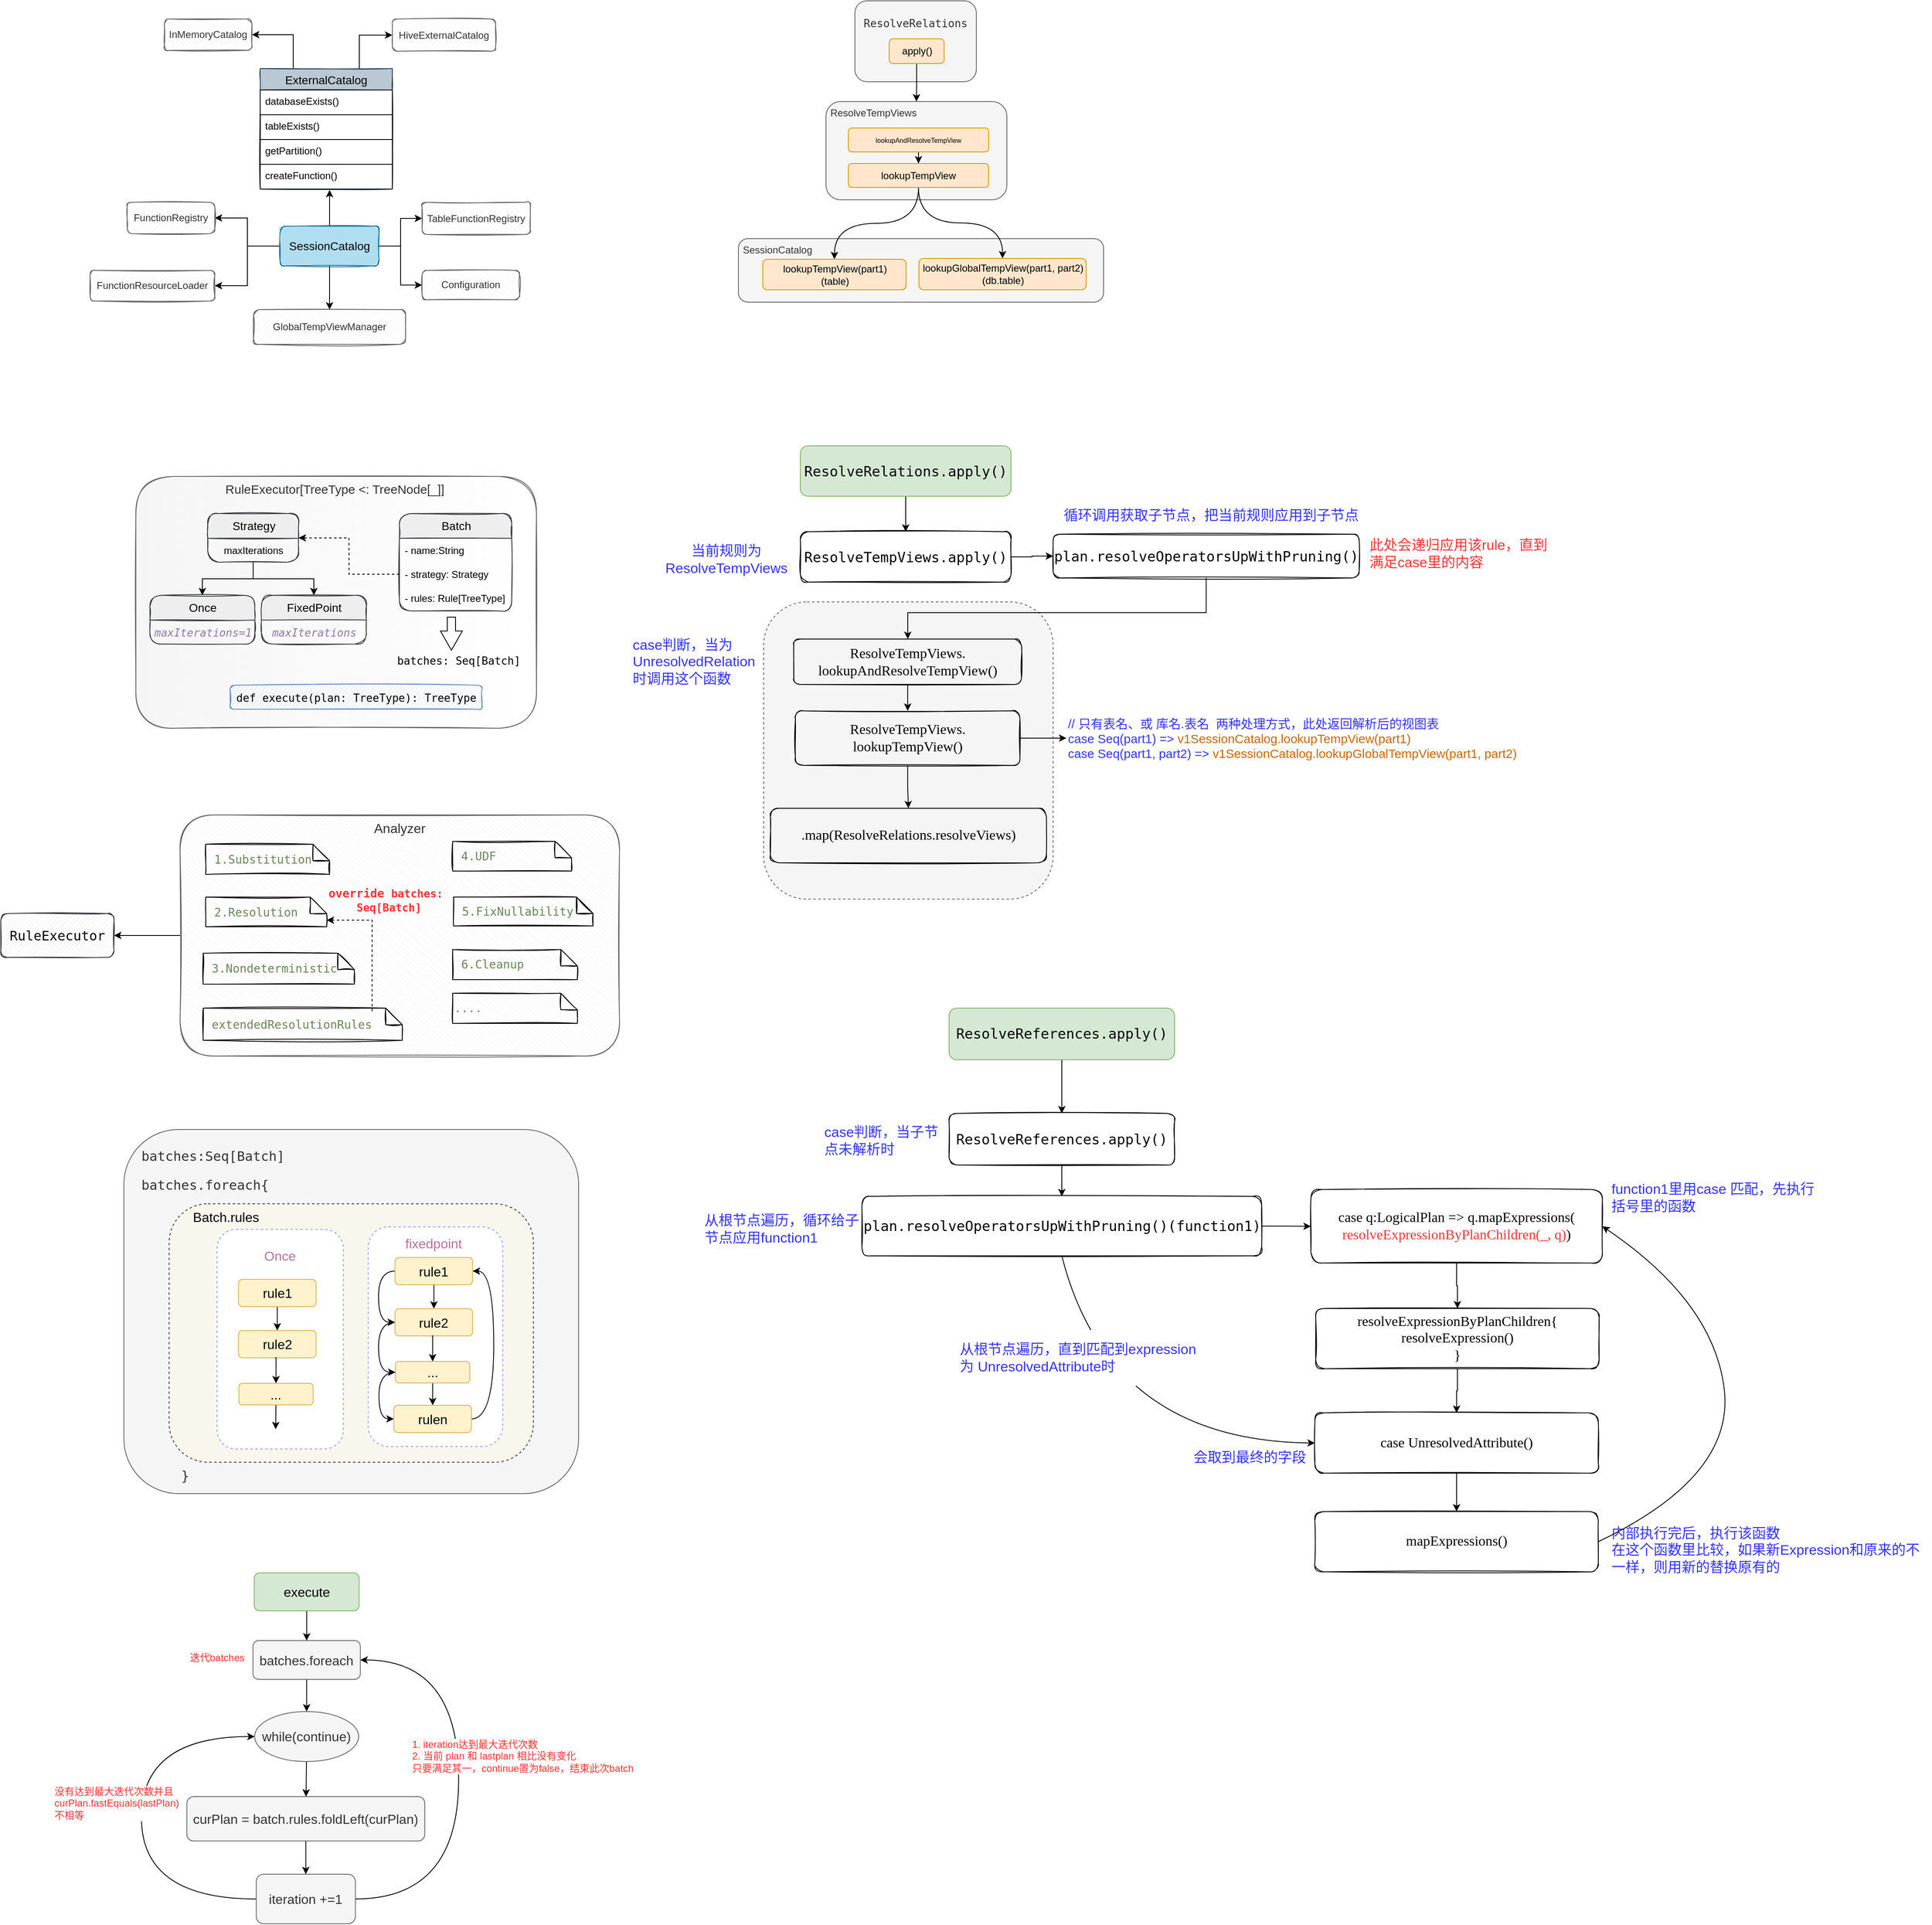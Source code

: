 <mxfile version="18.0.6" type="github">
  <diagram id="hhoEee4OtY3em96QOLKo" name="Page-1">
    <mxGraphModel dx="1860" dy="1198" grid="0" gridSize="10" guides="1" tooltips="1" connect="1" arrows="1" fold="1" page="1" pageScale="1" pageWidth="827" pageHeight="1169" math="0" shadow="0">
      <root>
        <mxCell id="0" />
        <mxCell id="1" parent="0" />
        <mxCell id="KYrOxUyAsJtOEbto99pf-11" value="" style="rounded=1;whiteSpace=wrap;html=1;sketch=0;fontFamily=Verdana;fontSize=15;fontColor=#333333;strokeColor=#666666;fillColor=#f5f5f5;dashed=1;align=left;" parent="1" vertex="1">
          <mxGeometry x="955.5" y="1399" width="350.5" height="360" as="geometry" />
        </mxCell>
        <mxCell id="6svz-Yu5DE2-0Qyf26-9-62" value="&amp;nbsp;SessionCatalog" style="rounded=1;whiteSpace=wrap;html=1;shadow=0;labelBackgroundColor=none;labelBorderColor=none;sketch=0;fontSize=12;fontColor=#333333;strokeColor=#666666;strokeWidth=1;fillColor=#f5f5f5;verticalAlign=top;align=left;" parent="1" vertex="1">
          <mxGeometry x="925" y="959" width="442" height="77" as="geometry" />
        </mxCell>
        <mxCell id="6svz-Yu5DE2-0Qyf26-9-4" value="&lt;pre style=&quot;font-family: &amp;#34;jetbrains mono&amp;#34; , monospace ; font-size: 16px&quot;&gt;  batches:Seq[Batch]&lt;/pre&gt;&lt;pre style=&quot;font-family: &amp;#34;jetbrains mono&amp;#34; , monospace ; font-size: 16px&quot;&gt;  batches.foreach{&lt;/pre&gt;&lt;pre style=&quot;font-family: &amp;#34;jetbrains mono&amp;#34; , monospace ; font-size: 16px&quot;&gt;&lt;br&gt;&lt;/pre&gt;&lt;pre style=&quot;font-family: &amp;#34;jetbrains mono&amp;#34; , monospace ; font-size: 16px&quot;&gt;&lt;br&gt;&lt;/pre&gt;&lt;pre style=&quot;font-family: &amp;#34;jetbrains mono&amp;#34; , monospace ; font-size: 16px&quot;&gt;&lt;br&gt;&lt;/pre&gt;&lt;pre style=&quot;font-family: &amp;#34;jetbrains mono&amp;#34; , monospace ; font-size: 16px&quot;&gt;&lt;br&gt;&lt;/pre&gt;&lt;pre style=&quot;font-family: &amp;#34;jetbrains mono&amp;#34; , monospace ; font-size: 16px&quot;&gt;&lt;br&gt;&lt;/pre&gt;&lt;pre style=&quot;font-family: &amp;#34;jetbrains mono&amp;#34; , monospace ; font-size: 16px&quot;&gt;&lt;br&gt;&lt;/pre&gt;&lt;pre style=&quot;font-family: &amp;#34;jetbrains mono&amp;#34; , monospace ; font-size: 16px&quot;&gt;&lt;br&gt;&lt;/pre&gt;&lt;pre style=&quot;font-family: &amp;#34;jetbrains mono&amp;#34; , monospace ; font-size: 16px&quot;&gt;&lt;br&gt;&lt;/pre&gt;&lt;pre style=&quot;font-family: &amp;#34;jetbrains mono&amp;#34; , monospace ; font-size: 16px&quot;&gt;&lt;br&gt;&lt;/pre&gt;&lt;pre style=&quot;font-family: &amp;#34;jetbrains mono&amp;#34; , monospace ; font-size: 16px&quot;&gt;&lt;span style=&quot;white-space: normal&quot;&gt;&amp;nbsp; &amp;nbsp; &amp;nbsp; &amp;nbsp;}&lt;/span&gt;&lt;br&gt;&lt;/pre&gt;" style="rounded=1;whiteSpace=wrap;html=1;labelBackgroundColor=none;fontSize=16;sketch=0;shadow=0;align=left;verticalAlign=top;fillColor=#f5f5f5;strokeColor=#666666;fontColor=#333333;" parent="1" vertex="1">
          <mxGeometry x="181" y="2038" width="550.5" height="441" as="geometry" />
        </mxCell>
        <mxCell id="6svz-Yu5DE2-0Qyf26-9-5" value="&amp;nbsp; &amp;nbsp; &amp;nbsp; Batch.rules" style="rounded=1;whiteSpace=wrap;html=1;shadow=0;labelBackgroundColor=none;labelBorderColor=none;sketch=0;fontSize=16;align=left;verticalAlign=top;dashed=1;strokeColor=#36393d;fillColor=#f9f7ed;" parent="1" vertex="1">
          <mxGeometry x="235.75" y="2128" width="441" height="313" as="geometry" />
        </mxCell>
        <mxCell id="6svz-Yu5DE2-0Qyf26-9-31" value="" style="rounded=1;whiteSpace=wrap;html=1;shadow=0;dashed=1;labelBackgroundColor=none;labelBorderColor=none;sketch=0;fontSize=16;fontColor=#B5739D;strokeColor=#9999FF;strokeWidth=1;" parent="1" vertex="1">
          <mxGeometry x="476.75" y="2156" width="163" height="266" as="geometry" />
        </mxCell>
        <mxCell id="6svz-Yu5DE2-0Qyf26-9-29" value="" style="rounded=1;whiteSpace=wrap;html=1;shadow=0;dashed=1;labelBackgroundColor=none;labelBorderColor=none;sketch=0;fontSize=16;fontColor=#B5739D;strokeColor=#9999FF;strokeWidth=1;" parent="1" vertex="1">
          <mxGeometry x="293.75" y="2159" width="153" height="266" as="geometry" />
        </mxCell>
        <mxCell id="6svz-Yu5DE2-0Qyf26-9-2" style="edgeStyle=orthogonalEdgeStyle;rounded=0;orthogonalLoop=1;jettySize=auto;html=1;entryX=1;entryY=0.5;entryDx=0;entryDy=0;fontSize=16;fontColor=#000000;" parent="1" source="0N4g02ynrCQmDdUy3KtQ-81" target="6svz-Yu5DE2-0Qyf26-9-1" edge="1">
          <mxGeometry relative="1" as="geometry" />
        </mxCell>
        <mxCell id="0N4g02ynrCQmDdUy3KtQ-81" value="Analyzer" style="rounded=1;whiteSpace=wrap;html=1;sketch=1;shadow=0;glass=0;fillColor=#f5f5f5;strokeColor=#666666;overflow=visible;noLabel=0;direction=north;connectable=1;allowArrows=1;portConstraintRotation=0;snapToPoint=0;perimeter=rectanglePerimeter;fixDash=0;autosize=0;container=0;dropTarget=0;collapsible=0;recursiveResize=1;expand=1;treeFolding=0;disableMultiStroke=0;disableMultiStrokeFill=0;dashOffset=1;fillStyle=auto;fontSize=16;fontColor=#333333;verticalAlign=top;gradientDirection=south;" parent="1" vertex="1">
          <mxGeometry x="249" y="1657" width="532" height="292" as="geometry" />
        </mxCell>
        <mxCell id="0N4g02ynrCQmDdUy3KtQ-48" value="RuleExecutor[TreeType &amp;lt;: TreeNode[_]]&amp;nbsp;" style="rounded=1;whiteSpace=wrap;html=1;sketch=1;shadow=0;glass=0;fillColor=#f5f5f5;strokeColor=#666666;overflow=visible;noLabel=0;direction=north;connectable=1;allowArrows=1;portConstraintRotation=0;snapToPoint=0;perimeter=rectanglePerimeter;fixDash=0;autosize=0;container=0;dropTarget=0;collapsible=0;recursiveResize=1;expand=1;treeFolding=0;disableMultiStroke=0;disableMultiStrokeFill=0;dashOffset=1;fillStyle=auto;fontSize=15;fontColor=#333333;verticalAlign=top;gradientColor=#ffffff;gradientDirection=south;" parent="1" vertex="1">
          <mxGeometry x="195.5" y="1247" width="485" height="305" as="geometry" />
        </mxCell>
        <mxCell id="0N4g02ynrCQmDdUy3KtQ-31" value="" style="edgeStyle=orthogonalEdgeStyle;rounded=0;orthogonalLoop=1;jettySize=auto;html=1;fontSize=14;entryX=0.525;entryY=1.033;entryDx=0;entryDy=0;entryPerimeter=0;" parent="1" source="0N4g02ynrCQmDdUy3KtQ-2" target="0N4g02ynrCQmDdUy3KtQ-30" edge="1">
          <mxGeometry relative="1" as="geometry" />
        </mxCell>
        <mxCell id="0N4g02ynrCQmDdUy3KtQ-33" value="" style="edgeStyle=orthogonalEdgeStyle;rounded=0;orthogonalLoop=1;jettySize=auto;html=1;fontSize=14;" parent="1" source="0N4g02ynrCQmDdUy3KtQ-2" target="0N4g02ynrCQmDdUy3KtQ-32" edge="1">
          <mxGeometry relative="1" as="geometry" />
        </mxCell>
        <mxCell id="0N4g02ynrCQmDdUy3KtQ-39" style="edgeStyle=orthogonalEdgeStyle;rounded=0;orthogonalLoop=1;jettySize=auto;html=1;entryX=0;entryY=0.5;entryDx=0;entryDy=0;fontFamily=Helvetica;fontSize=12;fontColor=default;" parent="1" source="0N4g02ynrCQmDdUy3KtQ-2" target="0N4g02ynrCQmDdUy3KtQ-38" edge="1">
          <mxGeometry relative="1" as="geometry" />
        </mxCell>
        <mxCell id="0N4g02ynrCQmDdUy3KtQ-40" style="edgeStyle=orthogonalEdgeStyle;rounded=0;orthogonalLoop=1;jettySize=auto;html=1;entryX=1;entryY=0.5;entryDx=0;entryDy=0;fontFamily=Helvetica;fontSize=12;fontColor=default;" parent="1" source="0N4g02ynrCQmDdUy3KtQ-2" target="0N4g02ynrCQmDdUy3KtQ-36" edge="1">
          <mxGeometry relative="1" as="geometry" />
        </mxCell>
        <mxCell id="0N4g02ynrCQmDdUy3KtQ-42" style="edgeStyle=orthogonalEdgeStyle;rounded=0;orthogonalLoop=1;jettySize=auto;html=1;entryX=1;entryY=0.5;entryDx=0;entryDy=0;fontFamily=Helvetica;fontSize=12;fontColor=default;" parent="1" source="0N4g02ynrCQmDdUy3KtQ-2" target="0N4g02ynrCQmDdUy3KtQ-34" edge="1">
          <mxGeometry relative="1" as="geometry" />
        </mxCell>
        <mxCell id="0N4g02ynrCQmDdUy3KtQ-43" style="edgeStyle=orthogonalEdgeStyle;rounded=0;orthogonalLoop=1;jettySize=auto;html=1;entryX=0;entryY=0.5;entryDx=0;entryDy=0;fontFamily=Helvetica;fontSize=12;fontColor=default;" parent="1" source="0N4g02ynrCQmDdUy3KtQ-2" target="0N4g02ynrCQmDdUy3KtQ-41" edge="1">
          <mxGeometry relative="1" as="geometry" />
        </mxCell>
        <mxCell id="0N4g02ynrCQmDdUy3KtQ-2" value="SessionCatalog" style="rounded=1;whiteSpace=wrap;html=1;sketch=1;shadow=0;glass=0;fillColor=#b1ddf0;strokeColor=#10739e;overflow=visible;noLabel=0;direction=north;connectable=1;allowArrows=1;portConstraintRotation=0;snapToPoint=0;perimeter=rectanglePerimeter;fixDash=0;autosize=0;container=0;dropTarget=0;collapsible=0;recursiveResize=1;expand=1;treeFolding=0;disableMultiStroke=0;disableMultiStrokeFill=0;dashOffset=1;fillStyle=solid;fontSize=14;" parent="1" vertex="1">
          <mxGeometry x="370" y="944" width="120" height="48" as="geometry" />
        </mxCell>
        <mxCell id="0N4g02ynrCQmDdUy3KtQ-46" style="edgeStyle=orthogonalEdgeStyle;rounded=0;orthogonalLoop=1;jettySize=auto;html=1;entryX=1;entryY=0.5;entryDx=0;entryDy=0;fontFamily=Helvetica;fontSize=12;fontColor=default;exitX=0.25;exitY=0;exitDx=0;exitDy=0;" parent="1" source="0N4g02ynrCQmDdUy3KtQ-22" target="0N4g02ynrCQmDdUy3KtQ-44" edge="1">
          <mxGeometry relative="1" as="geometry" />
        </mxCell>
        <mxCell id="0N4g02ynrCQmDdUy3KtQ-47" style="edgeStyle=orthogonalEdgeStyle;rounded=0;orthogonalLoop=1;jettySize=auto;html=1;entryX=0;entryY=0.5;entryDx=0;entryDy=0;fontFamily=Helvetica;fontSize=12;fontColor=default;exitX=0.75;exitY=0;exitDx=0;exitDy=0;" parent="1" source="0N4g02ynrCQmDdUy3KtQ-22" target="0N4g02ynrCQmDdUy3KtQ-45" edge="1">
          <mxGeometry relative="1" as="geometry" />
        </mxCell>
        <object label="ExternalCatalog" id="0N4g02ynrCQmDdUy3KtQ-22">
          <mxCell style="swimlane;fontStyle=0;childLayout=stackLayout;horizontal=1;startSize=26;horizontalStack=0;resizeParent=1;resizeParentMax=0;resizeLast=0;collapsible=1;marginBottom=0;align=center;fontSize=14;shadow=0;glass=0;sketch=1;disableMultiStroke=0;disableMultiStrokeFill=0;fillStyle=solid;fillColor=#bac8d3;strokeColor=#23445d;" parent="1" vertex="1">
            <mxGeometry x="346" y="753" width="160" height="146" as="geometry">
              <mxRectangle x="87" y="445" width="49" height="26" as="alternateBounds" />
            </mxGeometry>
          </mxCell>
        </object>
        <mxCell id="0N4g02ynrCQmDdUy3KtQ-23" value="databaseExists()" style="text;strokeColor=default;fillColor=default;spacingLeft=4;spacingRight=4;overflow=hidden;rotatable=0;points=[[0,0.5],[1,0.5]];portConstraint=eastwest;fontSize=12;shadow=0;glass=0;sketch=0;disableMultiStroke=0;disableMultiStrokeFill=0;fillStyle=solid;" parent="0N4g02ynrCQmDdUy3KtQ-22" vertex="1">
          <mxGeometry y="26" width="160" height="30" as="geometry" />
        </mxCell>
        <mxCell id="0N4g02ynrCQmDdUy3KtQ-24" value="tableExists()" style="text;strokeColor=default;fillColor=none;spacingLeft=4;spacingRight=4;overflow=hidden;rotatable=0;points=[[0,0.5],[1,0.5]];portConstraint=eastwest;fontSize=12;shadow=0;glass=0;sketch=0;disableMultiStroke=0;disableMultiStrokeFill=0;fillStyle=solid;strokeWidth=1;" parent="0N4g02ynrCQmDdUy3KtQ-22" vertex="1">
          <mxGeometry y="56" width="160" height="30" as="geometry" />
        </mxCell>
        <mxCell id="0N4g02ynrCQmDdUy3KtQ-25" value="getPartition()" style="text;strokeColor=default;fillColor=none;spacingLeft=4;spacingRight=4;overflow=hidden;rotatable=0;points=[[0,0.5],[1,0.5]];portConstraint=eastwest;fontSize=12;shadow=0;glass=0;sketch=0;disableMultiStroke=0;disableMultiStrokeFill=0;fillStyle=solid;" parent="0N4g02ynrCQmDdUy3KtQ-22" vertex="1">
          <mxGeometry y="86" width="160" height="30" as="geometry" />
        </mxCell>
        <mxCell id="0N4g02ynrCQmDdUy3KtQ-30" value="createFunction()" style="text;strokeColor=default;fillColor=none;spacingLeft=4;spacingRight=4;overflow=hidden;rotatable=0;points=[[0,0.5],[1,0.5]];portConstraint=eastwest;fontSize=12;shadow=0;glass=0;sketch=0;disableMultiStroke=0;disableMultiStrokeFill=0;fillStyle=solid;" parent="0N4g02ynrCQmDdUy3KtQ-22" vertex="1">
          <mxGeometry y="116" width="160" height="30" as="geometry" />
        </mxCell>
        <mxCell id="0N4g02ynrCQmDdUy3KtQ-32" value="GlobalTempViewManager" style="rounded=1;whiteSpace=wrap;html=1;sketch=1;shadow=0;glass=0;fillColor=#f5f5f5;strokeColor=#666666;overflow=visible;noLabel=0;direction=east;connectable=1;allowArrows=1;portConstraintRotation=0;snapToPoint=0;perimeter=rectanglePerimeter;fixDash=0;autosize=0;container=0;dropTarget=0;collapsible=0;recursiveResize=1;expand=1;treeFolding=0;disableMultiStroke=0;disableMultiStrokeFill=0;dashOffset=1;fillStyle=auto;fontSize=12;fontColor=#333333;" parent="1" vertex="1">
          <mxGeometry x="338" y="1045" width="184" height="42" as="geometry" />
        </mxCell>
        <mxCell id="0N4g02ynrCQmDdUy3KtQ-34" value="FunctionResourceLoader" style="rounded=1;whiteSpace=wrap;html=1;sketch=1;shadow=0;glass=0;overflow=visible;noLabel=0;direction=east;connectable=1;allowArrows=1;portConstraintRotation=0;snapToPoint=0;perimeter=rectanglePerimeter;fixDash=0;autosize=0;container=0;dropTarget=0;collapsible=0;recursiveResize=1;expand=1;treeFolding=0;disableMultiStroke=0;disableMultiStrokeFill=0;dashOffset=1;fillStyle=auto;fontSize=12;fillColor=#f5f5f5;fontColor=#333333;strokeColor=#666666;" parent="1" vertex="1">
          <mxGeometry x="140" y="997.5" width="151" height="37" as="geometry" />
        </mxCell>
        <mxCell id="0N4g02ynrCQmDdUy3KtQ-36" value="FunctionRegistry" style="rounded=1;whiteSpace=wrap;html=1;sketch=1;shadow=0;glass=0;overflow=visible;noLabel=0;direction=east;connectable=1;allowArrows=1;portConstraintRotation=0;snapToPoint=0;perimeter=rectanglePerimeter;fixDash=0;autosize=0;container=0;dropTarget=0;collapsible=0;recursiveResize=1;expand=1;treeFolding=0;disableMultiStroke=0;disableMultiStrokeFill=0;dashOffset=1;fillStyle=auto;fontSize=12;fillColor=#f5f5f5;fontColor=#333333;strokeColor=#666666;" parent="1" vertex="1">
          <mxGeometry x="185" y="915" width="106" height="38" as="geometry" />
        </mxCell>
        <mxCell id="0N4g02ynrCQmDdUy3KtQ-38" value="TableFunctionRegistry" style="rounded=1;whiteSpace=wrap;html=1;sketch=1;shadow=0;glass=0;overflow=visible;noLabel=0;direction=east;connectable=1;allowArrows=1;portConstraintRotation=0;snapToPoint=0;perimeter=rectanglePerimeter;fixDash=0;autosize=0;container=0;dropTarget=0;collapsible=0;recursiveResize=1;expand=1;treeFolding=0;disableMultiStroke=0;disableMultiStrokeFill=0;dashOffset=1;fillStyle=auto;fontSize=12;fillColor=#f5f5f5;fontColor=#333333;strokeColor=#666666;" parent="1" vertex="1">
          <mxGeometry x="542" y="915" width="131" height="39" as="geometry" />
        </mxCell>
        <mxCell id="0N4g02ynrCQmDdUy3KtQ-41" value="Configuration" style="rounded=1;whiteSpace=wrap;html=1;sketch=1;shadow=0;glass=0;overflow=visible;noLabel=0;direction=east;connectable=1;allowArrows=1;portConstraintRotation=0;snapToPoint=0;perimeter=rectanglePerimeter;fixDash=0;autosize=0;container=0;dropTarget=0;collapsible=0;recursiveResize=1;expand=1;treeFolding=0;disableMultiStroke=0;disableMultiStrokeFill=0;dashOffset=1;fillStyle=auto;fontSize=12;fillColor=#f5f5f5;fontColor=#333333;strokeColor=#666666;" parent="1" vertex="1">
          <mxGeometry x="542" y="997.5" width="118" height="35.5" as="geometry" />
        </mxCell>
        <mxCell id="0N4g02ynrCQmDdUy3KtQ-44" value="InMemoryCatalog" style="rounded=1;whiteSpace=wrap;html=1;sketch=1;shadow=0;glass=0;overflow=visible;noLabel=0;direction=east;connectable=1;allowArrows=1;portConstraintRotation=0;snapToPoint=0;perimeter=rectanglePerimeter;fixDash=0;autosize=0;container=0;dropTarget=0;collapsible=0;recursiveResize=1;expand=1;treeFolding=0;disableMultiStroke=0;disableMultiStrokeFill=0;dashOffset=1;fillStyle=auto;fontSize=12;fillColor=#f5f5f5;fontColor=#333333;strokeColor=#666666;" parent="1" vertex="1">
          <mxGeometry x="230" y="693" width="106" height="38" as="geometry" />
        </mxCell>
        <mxCell id="0N4g02ynrCQmDdUy3KtQ-45" value="HiveExternalCatalog" style="rounded=1;whiteSpace=wrap;html=1;sketch=1;shadow=0;glass=0;overflow=visible;noLabel=0;direction=east;connectable=1;allowArrows=1;portConstraintRotation=0;snapToPoint=0;perimeter=rectanglePerimeter;fixDash=0;autosize=0;container=0;dropTarget=0;collapsible=0;recursiveResize=1;expand=1;treeFolding=0;disableMultiStroke=0;disableMultiStrokeFill=0;dashOffset=1;fillStyle=auto;fontSize=12;fillColor=#f5f5f5;fontColor=#333333;strokeColor=#666666;" parent="1" vertex="1">
          <mxGeometry x="506" y="693" width="125" height="39" as="geometry" />
        </mxCell>
        <mxCell id="0N4g02ynrCQmDdUy3KtQ-55" value="" style="edgeStyle=orthogonalEdgeStyle;rounded=0;orthogonalLoop=1;jettySize=auto;html=1;fontFamily=Helvetica;fontSize=14;fontColor=default;entryX=0.5;entryY=0;entryDx=0;entryDy=0;" parent="1" source="0N4g02ynrCQmDdUy3KtQ-50" target="0N4g02ynrCQmDdUy3KtQ-67" edge="1">
          <mxGeometry relative="1" as="geometry">
            <mxPoint x="289.5" y="1391" as="targetPoint" />
          </mxGeometry>
        </mxCell>
        <mxCell id="0N4g02ynrCQmDdUy3KtQ-58" style="edgeStyle=orthogonalEdgeStyle;rounded=0;orthogonalLoop=1;jettySize=auto;html=1;entryX=0.5;entryY=0;entryDx=0;entryDy=0;fontFamily=Helvetica;fontSize=14;fontColor=default;" parent="1" source="0N4g02ynrCQmDdUy3KtQ-50" target="0N4g02ynrCQmDdUy3KtQ-69" edge="1">
          <mxGeometry relative="1" as="geometry">
            <mxPoint x="389.0" y="1391" as="targetPoint" />
          </mxGeometry>
        </mxCell>
        <mxCell id="0N4g02ynrCQmDdUy3KtQ-50" value="Strategy" style="swimlane;fontStyle=0;childLayout=stackLayout;horizontal=1;startSize=30;horizontalStack=0;resizeParent=1;resizeParentMax=0;resizeLast=0;collapsible=1;marginBottom=0;rounded=1;shadow=0;glass=0;sketch=1;disableMultiStroke=0;disableMultiStrokeFill=0;fillStyle=solid;fontFamily=Helvetica;fontSize=14;strokeColor=#36393d;fillColor=#eeeeee;html=1;" parent="1" vertex="1">
          <mxGeometry x="282.5" y="1292" width="110" height="59" as="geometry">
            <mxRectangle x="132" y="665" width="51" height="30" as="alternateBounds" />
          </mxGeometry>
        </mxCell>
        <mxCell id="0N4g02ynrCQmDdUy3KtQ-51" value="maxIterations" style="text;strokeColor=none;fillColor=none;align=center;verticalAlign=middle;spacingLeft=4;spacingRight=4;overflow=hidden;points=[[0,0.5],[1,0.5]];portConstraint=eastwest;rotatable=0;rounded=1;shadow=0;glass=0;sketch=1;disableMultiStroke=0;disableMultiStrokeFill=0;fillStyle=auto;fontFamily=Helvetica;fontSize=12;fontColor=default;html=1;" parent="0N4g02ynrCQmDdUy3KtQ-50" vertex="1">
          <mxGeometry y="30" width="110" height="29" as="geometry" />
        </mxCell>
        <mxCell id="0N4g02ynrCQmDdUy3KtQ-59" value="Batch" style="swimlane;fontStyle=0;childLayout=stackLayout;horizontal=1;startSize=30;horizontalStack=0;resizeParent=1;resizeParentMax=0;resizeLast=0;collapsible=1;marginBottom=0;rounded=1;shadow=0;glass=0;sketch=1;disableMultiStroke=0;disableMultiStrokeFill=0;fillStyle=solid;fontFamily=Helvetica;fontSize=14;strokeColor=#36393d;fillColor=#eeeeee;html=1;" parent="1" vertex="1">
          <mxGeometry x="514.5" y="1292" width="136" height="118" as="geometry">
            <mxRectangle x="132" y="665" width="51" height="30" as="alternateBounds" />
          </mxGeometry>
        </mxCell>
        <mxCell id="0N4g02ynrCQmDdUy3KtQ-60" value="- name:String" style="text;strokeColor=none;fillColor=none;align=left;verticalAlign=middle;spacingLeft=4;spacingRight=4;overflow=hidden;points=[[0,0.5],[1,0.5]];portConstraint=eastwest;rotatable=0;rounded=1;shadow=0;glass=0;sketch=1;disableMultiStroke=0;disableMultiStrokeFill=0;fillStyle=auto;fontFamily=Helvetica;fontSize=12;fontColor=default;html=1;" parent="0N4g02ynrCQmDdUy3KtQ-59" vertex="1">
          <mxGeometry y="30" width="136" height="29" as="geometry" />
        </mxCell>
        <mxCell id="0N4g02ynrCQmDdUy3KtQ-62" value="- strategy: Strategy" style="text;strokeColor=none;fillColor=none;align=left;verticalAlign=middle;spacingLeft=4;spacingRight=4;overflow=hidden;points=[[0,0.5],[1,0.5]];portConstraint=eastwest;rotatable=0;rounded=1;shadow=0;glass=0;sketch=1;disableMultiStroke=0;disableMultiStrokeFill=0;fillStyle=auto;fontFamily=Helvetica;fontSize=12;fontColor=default;html=1;" parent="0N4g02ynrCQmDdUy3KtQ-59" vertex="1">
          <mxGeometry y="59" width="136" height="29" as="geometry" />
        </mxCell>
        <mxCell id="0N4g02ynrCQmDdUy3KtQ-63" value="- rules: Rule[TreeType]" style="text;strokeColor=none;fillColor=none;align=left;verticalAlign=middle;spacingLeft=4;spacingRight=4;overflow=hidden;points=[[0,0.5],[1,0.5]];portConstraint=eastwest;rotatable=0;rounded=1;shadow=0;glass=0;sketch=1;disableMultiStroke=0;disableMultiStrokeFill=0;fillStyle=auto;fontFamily=Helvetica;fontSize=12;fontColor=default;html=1;" parent="0N4g02ynrCQmDdUy3KtQ-59" vertex="1">
          <mxGeometry y="88" width="136" height="30" as="geometry" />
        </mxCell>
        <mxCell id="0N4g02ynrCQmDdUy3KtQ-64" value="&lt;pre style=&quot;font-family: &amp;quot;jetbrains mono&amp;quot;, monospace; font-size: 9.8pt;&quot;&gt;&lt;span style=&quot;&quot;&gt;batches&lt;/span&gt;: &lt;span style=&quot;&quot;&gt;Seq&lt;/span&gt;[Batch]&lt;/pre&gt;" style="rounded=1;whiteSpace=wrap;html=1;shadow=0;glass=0;sketch=1;disableMultiStroke=0;disableMultiStrokeFill=0;fillStyle=auto;fontFamily=Helvetica;fontSize=14;fontColor=default;strokeColor=none;fillColor=none;labelBackgroundColor=none;" parent="1" vertex="1">
          <mxGeometry x="505.5" y="1452" width="161" height="35" as="geometry" />
        </mxCell>
        <mxCell id="0N4g02ynrCQmDdUy3KtQ-65" value="" style="shape=flexArrow;endArrow=classic;html=1;rounded=0;fontFamily=Helvetica;fontSize=14;fontColor=default;width=10;endSize=7.422;endWidth=15.556;" parent="1" edge="1">
          <mxGeometry width="50" height="50" relative="1" as="geometry">
            <mxPoint x="577.5" y="1417" as="sourcePoint" />
            <mxPoint x="577.5" y="1458" as="targetPoint" />
          </mxGeometry>
        </mxCell>
        <mxCell id="0N4g02ynrCQmDdUy3KtQ-66" value="&lt;pre style=&quot;font-family: &amp;quot;jetbrains mono&amp;quot;, monospace; font-size: 9.8pt;&quot;&gt;&lt;span style=&quot;&quot;&gt;def &lt;/span&gt;&lt;span style=&quot;&quot;&gt;execute&lt;/span&gt;(plan: &lt;span style=&quot;&quot;&gt;TreeType&lt;/span&gt;): &lt;span style=&quot;&quot;&gt;TreeType&lt;/span&gt;&lt;/pre&gt;" style="text;html=1;strokeColor=#6c8ebf;fillColor=#dae8fc;align=center;verticalAlign=middle;whiteSpace=wrap;rounded=1;shadow=0;glass=0;labelBackgroundColor=none;sketch=1;disableMultiStroke=0;disableMultiStrokeFill=0;fillStyle=auto;fontFamily=Helvetica;fontSize=14;" parent="1" vertex="1">
          <mxGeometry x="309.5" y="1500" width="305" height="29" as="geometry" />
        </mxCell>
        <mxCell id="0N4g02ynrCQmDdUy3KtQ-67" value="Once" style="swimlane;fontStyle=0;childLayout=stackLayout;horizontal=1;startSize=30;horizontalStack=0;resizeParent=1;resizeParentMax=0;resizeLast=0;collapsible=1;marginBottom=0;rounded=1;shadow=0;glass=0;sketch=1;disableMultiStroke=0;disableMultiStrokeFill=0;fillStyle=solid;fontFamily=Helvetica;fontSize=14;strokeColor=#36393d;fillColor=#eeeeee;html=1;" parent="1" vertex="1">
          <mxGeometry x="212.5" y="1391" width="127" height="59" as="geometry">
            <mxRectangle x="132" y="665" width="51" height="30" as="alternateBounds" />
          </mxGeometry>
        </mxCell>
        <mxCell id="0N4g02ynrCQmDdUy3KtQ-68" value="&lt;span style=&quot;color: rgb(152 , 118 , 170) ; font-style: italic ; font-family: &amp;#34;jetbrains mono&amp;#34; , monospace ; font-size: 9.8pt&quot;&gt;maxIterations=1&lt;/span&gt;" style="text;strokeColor=none;fillColor=none;align=center;verticalAlign=middle;spacingLeft=4;spacingRight=4;overflow=hidden;points=[[0,0.5],[1,0.5]];portConstraint=eastwest;rotatable=0;rounded=1;shadow=0;glass=0;sketch=1;disableMultiStroke=0;disableMultiStrokeFill=0;fillStyle=auto;fontFamily=Helvetica;fontSize=12;fontColor=default;html=1;labelBackgroundColor=none;" parent="0N4g02ynrCQmDdUy3KtQ-67" vertex="1">
          <mxGeometry y="30" width="127" height="29" as="geometry" />
        </mxCell>
        <mxCell id="0N4g02ynrCQmDdUy3KtQ-69" value="&lt;span&gt;FixedPoint&lt;/span&gt;" style="swimlane;fontStyle=0;childLayout=stackLayout;horizontal=1;startSize=30;horizontalStack=0;resizeParent=1;resizeParentMax=0;resizeLast=0;collapsible=1;marginBottom=0;rounded=1;shadow=0;glass=0;sketch=1;disableMultiStroke=0;disableMultiStrokeFill=0;fillStyle=solid;fontFamily=Helvetica;fontSize=14;strokeColor=#36393d;fillColor=#eeeeee;html=1;" parent="1" vertex="1">
          <mxGeometry x="347.5" y="1391" width="127" height="59" as="geometry">
            <mxRectangle x="132" y="665" width="51" height="30" as="alternateBounds" />
          </mxGeometry>
        </mxCell>
        <mxCell id="0N4g02ynrCQmDdUy3KtQ-70" value="&lt;span style=&quot;color: rgb(152 , 118 , 170) ; font-style: italic ; font-family: &amp;#34;jetbrains mono&amp;#34; , monospace ; font-size: 9.8pt&quot;&gt;maxIterations&lt;/span&gt;" style="text;strokeColor=none;fillColor=none;align=center;verticalAlign=middle;spacingLeft=4;spacingRight=4;overflow=hidden;points=[[0,0.5],[1,0.5]];portConstraint=eastwest;rotatable=0;rounded=1;shadow=0;glass=0;sketch=1;disableMultiStroke=0;disableMultiStrokeFill=0;fillStyle=auto;fontFamily=Helvetica;fontSize=12;fontColor=default;html=1;labelBackgroundColor=none;" parent="0N4g02ynrCQmDdUy3KtQ-69" vertex="1">
          <mxGeometry y="30" width="127" height="29" as="geometry" />
        </mxCell>
        <mxCell id="0N4g02ynrCQmDdUy3KtQ-71" style="edgeStyle=orthogonalEdgeStyle;rounded=0;orthogonalLoop=1;jettySize=auto;html=1;entryX=1;entryY=0.5;entryDx=0;entryDy=0;fontFamily=Helvetica;fontSize=14;fontColor=default;dashed=1;" parent="1" source="0N4g02ynrCQmDdUy3KtQ-62" target="0N4g02ynrCQmDdUy3KtQ-50" edge="1">
          <mxGeometry relative="1" as="geometry" />
        </mxCell>
        <mxCell id="0N4g02ynrCQmDdUy3KtQ-72" value="&lt;pre style=&quot;color: rgb(169, 183, 198); font-family: &amp;quot;jetbrains mono&amp;quot;, monospace; font-size: 14px;&quot;&gt;&lt;span style=&quot;color: rgb(106, 135, 89); font-size: 14px;&quot;&gt; 1.Substitution&lt;/span&gt;&lt;/pre&gt;" style="shape=note;size=20;whiteSpace=wrap;html=1;rounded=0;shadow=0;glass=0;labelBackgroundColor=none;sketch=1;disableMultiStroke=0;disableMultiStrokeFill=0;fillStyle=auto;fontFamily=Helvetica;fontSize=14;fontColor=default;strokeColor=default;fillColor=none;gradientColor=#ffffff;gradientDirection=south;align=left;" parent="1" vertex="1">
          <mxGeometry x="280" y="1692.5" width="150" height="36.5" as="geometry" />
        </mxCell>
        <mxCell id="0N4g02ynrCQmDdUy3KtQ-88" style="edgeStyle=orthogonalEdgeStyle;rounded=0;orthogonalLoop=1;jettySize=auto;html=1;fontFamily=Helvetica;fontSize=14;fontColor=#6A8759;fillColor=default;exitX=0;exitY=0;exitDx=146.5;exitDy=28;exitPerimeter=0;dashed=1;endArrow=none;endFill=0;startArrow=classic;startFill=1;" parent="1" source="0N4g02ynrCQmDdUy3KtQ-74" edge="1">
          <mxGeometry relative="1" as="geometry">
            <mxPoint x="481.5" y="1895" as="targetPoint" />
            <Array as="points">
              <mxPoint x="481.5" y="1785" />
              <mxPoint x="481.5" y="1891" />
            </Array>
          </mxGeometry>
        </mxCell>
        <mxCell id="0N4g02ynrCQmDdUy3KtQ-74" value="&lt;pre style=&quot;color: rgb(169, 183, 198); font-family: &amp;quot;jetbrains mono&amp;quot;, monospace; font-size: 14px;&quot;&gt;&lt;span style=&quot;color: rgb(106, 135, 89); font-size: 14px;&quot;&gt; 2.Resolution&lt;/span&gt;&lt;/pre&gt;" style="shape=note;size=20;whiteSpace=wrap;html=1;rounded=0;shadow=0;glass=0;labelBackgroundColor=none;sketch=1;disableMultiStroke=0;disableMultiStrokeFill=0;fillStyle=auto;fontFamily=Helvetica;fontSize=14;fontColor=default;strokeColor=default;fillColor=none;gradientColor=#ffffff;gradientDirection=south;align=left;" parent="1" vertex="1">
          <mxGeometry x="280" y="1756.5" width="146.5" height="36" as="geometry" />
        </mxCell>
        <mxCell id="0N4g02ynrCQmDdUy3KtQ-75" value="&lt;pre style=&quot;font-family: &amp;quot;jetbrains mono&amp;quot;, monospace; font-size: 14px;&quot;&gt;&lt;span style=&quot;color: rgb(106, 135, 89); font-size: 14px;&quot;&gt; 3.&lt;/span&gt;&lt;font color=&quot;#6a8759&quot; style=&quot;font-size: 14px;&quot;&gt;Nondeterministic&lt;/font&gt;&lt;/pre&gt;" style="shape=note;size=20;whiteSpace=wrap;html=1;rounded=0;shadow=0;glass=0;labelBackgroundColor=none;sketch=1;disableMultiStroke=0;disableMultiStrokeFill=0;fillStyle=auto;fontFamily=Helvetica;fontSize=14;fontColor=default;strokeColor=default;fillColor=none;gradientColor=#ffffff;gradientDirection=south;align=left;" parent="1" vertex="1">
          <mxGeometry x="277" y="1824.5" width="183" height="37.5" as="geometry" />
        </mxCell>
        <mxCell id="0N4g02ynrCQmDdUy3KtQ-77" value="&lt;pre style=&quot;color: rgb(169, 183, 198); font-family: &amp;quot;jetbrains mono&amp;quot;, monospace; font-size: 14px;&quot;&gt;&lt;span style=&quot;color: rgb(106, 135, 89); font-size: 14px;&quot;&gt; 4.UDF&lt;/span&gt;&lt;/pre&gt;" style="shape=note;size=20;whiteSpace=wrap;html=1;rounded=0;shadow=0;glass=0;labelBackgroundColor=none;sketch=1;disableMultiStroke=0;disableMultiStrokeFill=0;fillStyle=auto;fontFamily=Helvetica;fontSize=14;fontColor=default;strokeColor=default;fillColor=none;gradientColor=#ffffff;gradientDirection=south;align=left;" parent="1" vertex="1">
          <mxGeometry x="579" y="1689" width="144" height="36" as="geometry" />
        </mxCell>
        <mxCell id="0N4g02ynrCQmDdUy3KtQ-78" value="&lt;pre style=&quot;color: rgb(169, 183, 198); font-family: &amp;quot;jetbrains mono&amp;quot;, monospace; font-size: 14px;&quot;&gt;&lt;span style=&quot;color: rgb(106, 135, 89); font-size: 14px;&quot;&gt; 5.FixNullability&lt;/span&gt;&lt;/pre&gt;" style="shape=note;size=20;whiteSpace=wrap;html=1;rounded=0;shadow=0;glass=0;labelBackgroundColor=none;sketch=1;disableMultiStroke=0;disableMultiStrokeFill=0;fillStyle=auto;fontFamily=Helvetica;fontSize=14;fontColor=default;strokeColor=default;fillColor=none;gradientColor=#ffffff;gradientDirection=south;align=left;" parent="1" vertex="1">
          <mxGeometry x="580" y="1756.5" width="169" height="35" as="geometry" />
        </mxCell>
        <mxCell id="0N4g02ynrCQmDdUy3KtQ-79" value="&lt;pre style=&quot;font-family: &amp;quot;jetbrains mono&amp;quot;, monospace; font-size: 14px;&quot;&gt;&lt;span style=&quot;color: rgb(106, 135, 89); font-size: 14px;&quot;&gt; 6.&lt;/span&gt;&lt;font color=&quot;#6a8759&quot; style=&quot;font-size: 14px;&quot;&gt;Cleanup&lt;/font&gt;&lt;/pre&gt;" style="shape=note;size=20;whiteSpace=wrap;html=1;rounded=0;shadow=0;glass=0;labelBackgroundColor=none;sketch=1;disableMultiStroke=0;disableMultiStrokeFill=0;fillStyle=auto;fontFamily=Helvetica;fontSize=14;fontColor=default;strokeColor=default;fillColor=none;gradientColor=#ffffff;gradientDirection=south;align=left;" parent="1" vertex="1">
          <mxGeometry x="579" y="1820" width="151" height="36.5" as="geometry" />
        </mxCell>
        <mxCell id="0N4g02ynrCQmDdUy3KtQ-80" value="&lt;pre&gt;override &lt;font face=&quot;jetbrains mono, monospace&quot;&gt;&lt;span style=&quot;font-size: 13.067px&quot;&gt;batches: &lt;br&gt;Seq[Batch]&lt;/span&gt;&lt;span style=&quot;font-size: 9.8pt&quot;&gt;&lt;br&gt;&lt;/span&gt;&lt;/font&gt;&lt;/pre&gt;" style="rounded=1;whiteSpace=wrap;html=1;shadow=0;glass=0;sketch=1;disableMultiStroke=0;disableMultiStrokeFill=0;fillStyle=auto;fontFamily=Helvetica;fontSize=14;fontColor=#FF3333;strokeColor=none;fillColor=none;labelBackgroundColor=none;labelBorderColor=none;fontStyle=1" parent="1" vertex="1">
          <mxGeometry x="410" y="1739" width="184" height="41" as="geometry" />
        </mxCell>
        <mxCell id="0N4g02ynrCQmDdUy3KtQ-82" value="&lt;pre style=&quot;font-family: &amp;#34;jetbrains mono&amp;#34; , monospace ; font-size: 14px&quot;&gt;&lt;font color=&quot;#6a8759&quot;&gt;....&lt;/font&gt;&lt;/pre&gt;" style="shape=note;size=20;whiteSpace=wrap;html=1;rounded=0;shadow=0;glass=0;labelBackgroundColor=none;sketch=1;disableMultiStroke=0;disableMultiStrokeFill=0;fillStyle=auto;fontFamily=Helvetica;fontSize=14;fontColor=default;strokeColor=default;fillColor=none;gradientColor=#ffffff;gradientDirection=south;align=left;" parent="1" vertex="1">
          <mxGeometry x="579" y="1873" width="151" height="36.5" as="geometry" />
        </mxCell>
        <mxCell id="0N4g02ynrCQmDdUy3KtQ-87" value="&lt;pre style=&quot;font-family: &amp;#34;jetbrains mono&amp;#34; , monospace ; font-size: 14px&quot;&gt;&lt;span style=&quot;color: rgb(106 , 135 , 89) ; font-size: 14px&quot;&gt; extendedResolutionRules&lt;/span&gt;&lt;/pre&gt;" style="shape=note;size=20;whiteSpace=wrap;html=1;rounded=0;shadow=0;glass=0;labelBackgroundColor=none;sketch=1;disableMultiStroke=0;disableMultiStrokeFill=0;fillStyle=auto;fontFamily=Helvetica;fontSize=14;fontColor=default;strokeColor=default;fillColor=none;gradientColor=#ffffff;gradientDirection=south;align=left;" parent="1" vertex="1">
          <mxGeometry x="277" y="1891" width="241" height="39" as="geometry" />
        </mxCell>
        <mxCell id="6svz-Yu5DE2-0Qyf26-9-1" value="&lt;pre style=&quot;font-family: &amp;quot;jetbrains mono&amp;quot;, monospace; font-size: 16px;&quot;&gt;RuleExecutor&lt;/pre&gt;" style="rounded=1;whiteSpace=wrap;html=1;labelBackgroundColor=none;fontSize=16;sketch=1;shadow=0;fillColor=#eeeeee;strokeColor=#36393d;" parent="1" vertex="1">
          <mxGeometry x="32" y="1776.5" width="137" height="53" as="geometry" />
        </mxCell>
        <mxCell id="6svz-Yu5DE2-0Qyf26-9-9" value="" style="edgeStyle=orthogonalEdgeStyle;rounded=0;orthogonalLoop=1;jettySize=auto;html=1;fontSize=16;fontColor=#000000;" parent="1" source="6svz-Yu5DE2-0Qyf26-9-6" target="6svz-Yu5DE2-0Qyf26-9-7" edge="1">
          <mxGeometry relative="1" as="geometry" />
        </mxCell>
        <mxCell id="6svz-Yu5DE2-0Qyf26-9-12" style="edgeStyle=orthogonalEdgeStyle;rounded=0;orthogonalLoop=1;jettySize=auto;html=1;entryX=0;entryY=0.5;entryDx=0;entryDy=0;fontSize=16;fontColor=#000000;curved=1;exitX=0;exitY=0.5;exitDx=0;exitDy=0;" parent="1" source="6svz-Yu5DE2-0Qyf26-9-6" target="6svz-Yu5DE2-0Qyf26-9-7" edge="1">
          <mxGeometry relative="1" as="geometry" />
        </mxCell>
        <mxCell id="6svz-Yu5DE2-0Qyf26-9-6" value="&lt;font color=&quot;#000000&quot;&gt;rule1&lt;/font&gt;" style="rounded=1;whiteSpace=wrap;html=1;shadow=0;labelBackgroundColor=none;labelBorderColor=none;sketch=0;fontSize=16;fillColor=#fff2cc;strokeColor=#d6b656;" parent="1" vertex="1">
          <mxGeometry x="509.25" y="2193" width="94" height="33" as="geometry" />
        </mxCell>
        <mxCell id="6svz-Yu5DE2-0Qyf26-9-15" style="edgeStyle=orthogonalEdgeStyle;curved=1;rounded=0;orthogonalLoop=1;jettySize=auto;html=1;entryX=0;entryY=0.5;entryDx=0;entryDy=0;fontSize=16;fontColor=#000000;exitX=0;exitY=0.5;exitDx=0;exitDy=0;" parent="1" source="6svz-Yu5DE2-0Qyf26-9-7" target="6svz-Yu5DE2-0Qyf26-9-11" edge="1">
          <mxGeometry relative="1" as="geometry" />
        </mxCell>
        <mxCell id="6svz-Yu5DE2-0Qyf26-9-7" value="&lt;font color=&quot;#000000&quot;&gt;rule2&lt;/font&gt;" style="rounded=1;whiteSpace=wrap;html=1;shadow=0;labelBackgroundColor=none;labelBorderColor=none;sketch=0;fontSize=16;fillColor=#fff2cc;strokeColor=#d6b656;" parent="1" vertex="1">
          <mxGeometry x="509.25" y="2255" width="94" height="33" as="geometry" />
        </mxCell>
        <mxCell id="6svz-Yu5DE2-0Qyf26-9-10" value="" style="edgeStyle=orthogonalEdgeStyle;rounded=0;orthogonalLoop=1;jettySize=auto;html=1;fontSize=16;fontColor=#000000;entryX=0.5;entryY=0;entryDx=0;entryDy=0;" parent="1" target="6svz-Yu5DE2-0Qyf26-9-11" edge="1">
          <mxGeometry relative="1" as="geometry">
            <mxPoint x="553.75" y="2288" as="sourcePoint" />
            <mxPoint x="566.267" y="2265.0" as="targetPoint" />
            <Array as="points">
              <mxPoint x="554.75" y="2288" />
            </Array>
          </mxGeometry>
        </mxCell>
        <mxCell id="6svz-Yu5DE2-0Qyf26-9-14" value="" style="edgeStyle=orthogonalEdgeStyle;curved=1;rounded=0;orthogonalLoop=1;jettySize=auto;html=1;fontSize=16;fontColor=#000000;" parent="1" source="6svz-Yu5DE2-0Qyf26-9-11" target="6svz-Yu5DE2-0Qyf26-9-13" edge="1">
          <mxGeometry relative="1" as="geometry" />
        </mxCell>
        <mxCell id="6svz-Yu5DE2-0Qyf26-9-16" style="edgeStyle=orthogonalEdgeStyle;curved=1;rounded=0;orthogonalLoop=1;jettySize=auto;html=1;entryX=0;entryY=0.5;entryDx=0;entryDy=0;fontSize=16;fontColor=#000000;exitX=0;exitY=0.5;exitDx=0;exitDy=0;" parent="1" source="6svz-Yu5DE2-0Qyf26-9-11" target="6svz-Yu5DE2-0Qyf26-9-13" edge="1">
          <mxGeometry relative="1" as="geometry" />
        </mxCell>
        <mxCell id="6svz-Yu5DE2-0Qyf26-9-11" value="..." style="text;html=1;strokeColor=#d6b656;fillColor=#fff2cc;align=center;verticalAlign=middle;whiteSpace=wrap;rounded=1;shadow=0;labelBackgroundColor=none;labelBorderColor=none;sketch=0;fontSize=16;fontColor=default;" parent="1" vertex="1">
          <mxGeometry x="509.75" y="2319" width="90" height="26" as="geometry" />
        </mxCell>
        <mxCell id="6svz-Yu5DE2-0Qyf26-9-17" style="edgeStyle=orthogonalEdgeStyle;curved=1;rounded=0;orthogonalLoop=1;jettySize=auto;html=1;fontSize=16;fontColor=#000000;entryX=1;entryY=0.5;entryDx=0;entryDy=0;exitX=1;exitY=0.5;exitDx=0;exitDy=0;" parent="1" source="6svz-Yu5DE2-0Qyf26-9-13" target="6svz-Yu5DE2-0Qyf26-9-6" edge="1">
          <mxGeometry relative="1" as="geometry">
            <mxPoint x="609.875" y="2225.75" as="targetPoint" />
            <Array as="points">
              <mxPoint x="628.75" y="2389" />
              <mxPoint x="628.75" y="2210" />
            </Array>
          </mxGeometry>
        </mxCell>
        <mxCell id="6svz-Yu5DE2-0Qyf26-9-13" value="&lt;font color=&quot;#000000&quot;&gt;rulen&lt;/font&gt;" style="rounded=1;whiteSpace=wrap;html=1;shadow=0;labelBackgroundColor=none;labelBorderColor=none;sketch=0;fontSize=16;fillColor=#fff2cc;strokeColor=#d6b656;" parent="1" vertex="1">
          <mxGeometry x="507.75" y="2372" width="94" height="33" as="geometry" />
        </mxCell>
        <mxCell id="6svz-Yu5DE2-0Qyf26-9-18" value="" style="edgeStyle=orthogonalEdgeStyle;rounded=0;orthogonalLoop=1;jettySize=auto;html=1;fontSize=16;fontColor=#000000;" parent="1" source="6svz-Yu5DE2-0Qyf26-9-20" target="6svz-Yu5DE2-0Qyf26-9-22" edge="1">
          <mxGeometry relative="1" as="geometry" />
        </mxCell>
        <mxCell id="6svz-Yu5DE2-0Qyf26-9-20" value="&lt;font color=&quot;#000000&quot;&gt;rule1&lt;/font&gt;" style="rounded=1;whiteSpace=wrap;html=1;shadow=0;labelBackgroundColor=none;labelBorderColor=none;sketch=0;fontSize=16;fillColor=#fff2cc;strokeColor=#d6b656;" parent="1" vertex="1">
          <mxGeometry x="319.68" y="2219.5" width="94" height="33" as="geometry" />
        </mxCell>
        <mxCell id="6svz-Yu5DE2-0Qyf26-9-22" value="&lt;font color=&quot;#000000&quot;&gt;rule2&lt;/font&gt;" style="rounded=1;whiteSpace=wrap;html=1;shadow=0;labelBackgroundColor=none;labelBorderColor=none;sketch=0;fontSize=16;fillColor=#fff2cc;strokeColor=#d6b656;" parent="1" vertex="1">
          <mxGeometry x="319.68" y="2281.5" width="94" height="33" as="geometry" />
        </mxCell>
        <mxCell id="6svz-Yu5DE2-0Qyf26-9-23" value="" style="edgeStyle=orthogonalEdgeStyle;rounded=0;orthogonalLoop=1;jettySize=auto;html=1;fontSize=16;fontColor=#000000;entryX=0.5;entryY=0;entryDx=0;entryDy=0;" parent="1" target="6svz-Yu5DE2-0Qyf26-9-26" edge="1">
          <mxGeometry relative="1" as="geometry">
            <mxPoint x="364.18" y="2314.5" as="sourcePoint" />
            <mxPoint x="376.697" y="2291.5" as="targetPoint" />
            <Array as="points">
              <mxPoint x="365.18" y="2314.5" />
            </Array>
          </mxGeometry>
        </mxCell>
        <mxCell id="6svz-Yu5DE2-0Qyf26-9-24" value="" style="rounded=0;orthogonalLoop=1;jettySize=auto;html=1;fontSize=16;fontColor=#000000;" parent="1" source="6svz-Yu5DE2-0Qyf26-9-26" edge="1">
          <mxGeometry relative="1" as="geometry">
            <mxPoint x="364.75" y="2401" as="targetPoint" />
          </mxGeometry>
        </mxCell>
        <mxCell id="6svz-Yu5DE2-0Qyf26-9-26" value="..." style="text;html=1;strokeColor=#d6b656;fillColor=#fff2cc;align=center;verticalAlign=middle;whiteSpace=wrap;rounded=1;shadow=0;labelBackgroundColor=none;labelBorderColor=none;sketch=0;fontSize=16;fontColor=default;" parent="1" vertex="1">
          <mxGeometry x="320.18" y="2345.5" width="90" height="26" as="geometry" />
        </mxCell>
        <mxCell id="6svz-Yu5DE2-0Qyf26-9-30" value="Once" style="text;html=1;strokeColor=none;fillColor=none;align=center;verticalAlign=middle;whiteSpace=wrap;rounded=0;shadow=0;dashed=1;labelBackgroundColor=none;labelBorderColor=none;sketch=0;fontSize=16;fontColor=#B5739D;" parent="1" vertex="1">
          <mxGeometry x="340.25" y="2176" width="60" height="30" as="geometry" />
        </mxCell>
        <mxCell id="6svz-Yu5DE2-0Qyf26-9-32" value="fixedpoint" style="text;html=1;strokeColor=none;fillColor=none;align=center;verticalAlign=middle;whiteSpace=wrap;rounded=0;shadow=0;dashed=1;labelBackgroundColor=none;labelBorderColor=none;sketch=0;fontSize=16;fontColor=#B5739D;" parent="1" vertex="1">
          <mxGeometry x="526.25" y="2161" width="60" height="30" as="geometry" />
        </mxCell>
        <mxCell id="6svz-Yu5DE2-0Qyf26-9-41" value="" style="edgeStyle=orthogonalEdgeStyle;rounded=0;orthogonalLoop=1;jettySize=auto;html=1;fontSize=16;fontColor=#B5739D;" parent="1" source="6svz-Yu5DE2-0Qyf26-9-34" target="6svz-Yu5DE2-0Qyf26-9-35" edge="1">
          <mxGeometry relative="1" as="geometry" />
        </mxCell>
        <mxCell id="6svz-Yu5DE2-0Qyf26-9-34" value="execute" style="text;html=1;strokeColor=#82b366;fillColor=#d5e8d4;align=center;verticalAlign=middle;whiteSpace=wrap;rounded=1;shadow=0;labelBackgroundColor=none;labelBorderColor=none;sketch=0;fontSize=16;" parent="1" vertex="1">
          <mxGeometry x="338.75" y="2575" width="127" height="46" as="geometry" />
        </mxCell>
        <mxCell id="6svz-Yu5DE2-0Qyf26-9-38" value="" style="edgeStyle=none;rounded=0;orthogonalLoop=1;jettySize=auto;html=1;fontSize=16;fontColor=#B5739D;" parent="1" source="6svz-Yu5DE2-0Qyf26-9-35" target="6svz-Yu5DE2-0Qyf26-9-37" edge="1">
          <mxGeometry relative="1" as="geometry" />
        </mxCell>
        <mxCell id="6svz-Yu5DE2-0Qyf26-9-35" value="batches.foreach" style="text;html=1;strokeColor=#666666;fillColor=#f5f5f5;align=center;verticalAlign=middle;whiteSpace=wrap;rounded=1;shadow=0;labelBackgroundColor=none;labelBorderColor=none;sketch=0;fontSize=16;fontColor=#333333;" parent="1" vertex="1">
          <mxGeometry x="337.25" y="2657" width="130" height="47" as="geometry" />
        </mxCell>
        <mxCell id="6svz-Yu5DE2-0Qyf26-9-40" value="" style="edgeStyle=none;rounded=0;orthogonalLoop=1;jettySize=auto;html=1;fontSize=16;fontColor=#B5739D;" parent="1" source="6svz-Yu5DE2-0Qyf26-9-37" target="6svz-Yu5DE2-0Qyf26-9-39" edge="1">
          <mxGeometry relative="1" as="geometry" />
        </mxCell>
        <mxCell id="6svz-Yu5DE2-0Qyf26-9-37" value="while(continue)" style="ellipse;whiteSpace=wrap;html=1;fontSize=16;fillColor=#f5f5f5;strokeColor=#666666;rounded=1;shadow=0;labelBackgroundColor=none;labelBorderColor=none;sketch=0;fontColor=#333333;" parent="1" vertex="1">
          <mxGeometry x="339.25" y="2743" width="126" height="60.5" as="geometry" />
        </mxCell>
        <mxCell id="6svz-Yu5DE2-0Qyf26-9-43" value="" style="edgeStyle=orthogonalEdgeStyle;rounded=0;sketch=0;orthogonalLoop=1;jettySize=auto;html=1;fontSize=16;fontColor=#B5739D;" parent="1" source="6svz-Yu5DE2-0Qyf26-9-39" target="6svz-Yu5DE2-0Qyf26-9-42" edge="1">
          <mxGeometry relative="1" as="geometry" />
        </mxCell>
        <mxCell id="6svz-Yu5DE2-0Qyf26-9-39" value="curPlan = batch.rules.foldLeft(curPlan)" style="whiteSpace=wrap;html=1;fontSize=16;fillColor=#f5f5f5;strokeColor=#666666;rounded=1;shadow=0;labelBackgroundColor=none;labelBorderColor=none;sketch=0;fontColor=#333333;" parent="1" vertex="1">
          <mxGeometry x="257.25" y="2846" width="288" height="53.75" as="geometry" />
        </mxCell>
        <mxCell id="6svz-Yu5DE2-0Qyf26-9-44" style="edgeStyle=orthogonalEdgeStyle;rounded=0;sketch=0;orthogonalLoop=1;jettySize=auto;html=1;entryX=0;entryY=0.5;entryDx=0;entryDy=0;fontSize=16;fontColor=#B5739D;curved=1;exitX=0;exitY=0.5;exitDx=0;exitDy=0;" parent="1" source="6svz-Yu5DE2-0Qyf26-9-42" target="6svz-Yu5DE2-0Qyf26-9-37" edge="1">
          <mxGeometry relative="1" as="geometry">
            <Array as="points">
              <mxPoint x="202.25" y="2970" />
              <mxPoint x="202.25" y="2773" />
            </Array>
          </mxGeometry>
        </mxCell>
        <mxCell id="6svz-Yu5DE2-0Qyf26-9-46" value="没有达到最大迭代次数并且&lt;br&gt;curPlan.fastEquals(lastPlan)&lt;br&gt;不相等" style="edgeLabel;html=1;align=left;verticalAlign=middle;resizable=0;points=[];fontSize=12;fontColor=#FF3333;" parent="6svz-Yu5DE2-0Qyf26-9-44" vertex="1" connectable="0">
          <mxGeometry x="0.17" y="-10" relative="1" as="geometry">
            <mxPoint x="-117" y="21" as="offset" />
          </mxGeometry>
        </mxCell>
        <mxCell id="6svz-Yu5DE2-0Qyf26-9-48" style="edgeStyle=orthogonalEdgeStyle;curved=1;rounded=0;sketch=0;orthogonalLoop=1;jettySize=auto;html=1;entryX=1;entryY=0.5;entryDx=0;entryDy=0;fontSize=12;fontColor=#FF3333;exitX=1;exitY=0.5;exitDx=0;exitDy=0;" parent="1" source="6svz-Yu5DE2-0Qyf26-9-42" target="6svz-Yu5DE2-0Qyf26-9-35" edge="1">
          <mxGeometry relative="1" as="geometry">
            <Array as="points">
              <mxPoint x="586.25" y="2970" />
              <mxPoint x="586.25" y="2680" />
            </Array>
          </mxGeometry>
        </mxCell>
        <mxCell id="6svz-Yu5DE2-0Qyf26-9-42" value="iteration +=1" style="whiteSpace=wrap;html=1;fontSize=16;fillColor=#f5f5f5;strokeColor=#666666;fontColor=#333333;rounded=1;shadow=0;labelBackgroundColor=none;labelBorderColor=none;sketch=0;" parent="1" vertex="1">
          <mxGeometry x="341.25" y="2939.995" width="120" height="60" as="geometry" />
        </mxCell>
        <mxCell id="6svz-Yu5DE2-0Qyf26-9-47" value="迭代batches" style="edgeLabel;html=1;align=left;verticalAlign=middle;resizable=0;points=[];fontSize=12;fontColor=#FF3333;" parent="1" vertex="1" connectable="0">
          <mxGeometry x="259.25" y="2677.999" as="geometry" />
        </mxCell>
        <mxCell id="6svz-Yu5DE2-0Qyf26-9-49" value="1. iteration达到最大迭代次数&lt;br&gt;2. 当前 plan 和 lastplan 相比没有变化&lt;br&gt;只要满足其一，continue置为false，结束此次batch" style="edgeLabel;align=left;verticalAlign=middle;resizable=0;points=[];fontSize=12;fontColor=#FF3333;html=1;" parent="1" vertex="1" connectable="0">
          <mxGeometry x="528.31" y="2796.999" as="geometry" />
        </mxCell>
        <mxCell id="6svz-Yu5DE2-0Qyf26-9-50" value="&lt;pre style=&quot;font-family: &amp;#34;jetbrains mono&amp;#34; , monospace ; font-size: 9.8pt&quot;&gt;ResolveRelations&lt;/pre&gt;" style="text;whiteSpace=wrap;html=1;fontSize=16;align=center;verticalAlign=top;rounded=1;shadow=0;labelBackgroundColor=none;labelBorderColor=none;sketch=0;fillColor=#f5f5f5;strokeColor=#666666;fontColor=#333333;" parent="1" vertex="1">
          <mxGeometry x="1066" y="671" width="147" height="98" as="geometry" />
        </mxCell>
        <mxCell id="6svz-Yu5DE2-0Qyf26-9-53" style="edgeStyle=orthogonalEdgeStyle;rounded=0;sketch=0;orthogonalLoop=1;jettySize=auto;html=1;fontSize=12;fontColor=#1A1A1A;entryX=0.5;entryY=0;entryDx=0;entryDy=0;" parent="1" source="6svz-Yu5DE2-0Qyf26-9-51" target="6svz-Yu5DE2-0Qyf26-9-54" edge="1">
          <mxGeometry relative="1" as="geometry">
            <mxPoint x="1140.5" y="839.786" as="targetPoint" />
          </mxGeometry>
        </mxCell>
        <mxCell id="6svz-Yu5DE2-0Qyf26-9-51" value="apply()" style="rounded=1;whiteSpace=wrap;html=1;shadow=0;labelBackgroundColor=none;labelBorderColor=none;sketch=0;fontSize=12;strokeWidth=1;fillColor=#ffe6cc;strokeColor=#d79b00;" parent="1" vertex="1">
          <mxGeometry x="1107.5" y="717" width="66.5" height="30" as="geometry" />
        </mxCell>
        <mxCell id="6svz-Yu5DE2-0Qyf26-9-54" value="&amp;nbsp;ResolveTempViews" style="rounded=1;whiteSpace=wrap;html=1;shadow=0;labelBackgroundColor=none;labelBorderColor=none;sketch=0;fontSize=12;fontColor=#333333;strokeColor=#666666;strokeWidth=1;fillColor=#f5f5f5;verticalAlign=top;align=left;" parent="1" vertex="1">
          <mxGeometry x="1031" y="793" width="219" height="119" as="geometry" />
        </mxCell>
        <mxCell id="6svz-Yu5DE2-0Qyf26-9-57" value="" style="edgeStyle=orthogonalEdgeStyle;rounded=0;sketch=0;orthogonalLoop=1;jettySize=auto;html=1;fontSize=12;fontColor=#1A1A1A;" parent="1" source="6svz-Yu5DE2-0Qyf26-9-55" target="6svz-Yu5DE2-0Qyf26-9-56" edge="1">
          <mxGeometry relative="1" as="geometry" />
        </mxCell>
        <mxCell id="6svz-Yu5DE2-0Qyf26-9-55" value="lookupAndResolveTempView" style="rounded=1;whiteSpace=wrap;html=1;shadow=0;labelBackgroundColor=none;labelBorderColor=none;sketch=0;fontSize=8;strokeWidth=1;fontFamily=Helvetica;fillColor=#ffe6cc;strokeColor=#d79b00;" parent="1" vertex="1">
          <mxGeometry x="1058" y="825" width="170" height="29" as="geometry" />
        </mxCell>
        <mxCell id="6svz-Yu5DE2-0Qyf26-9-59" value="" style="edgeStyle=orthogonalEdgeStyle;rounded=0;sketch=0;orthogonalLoop=1;jettySize=auto;html=1;fontFamily=Helvetica;fontSize=8;fontColor=#1A1A1A;elbow=vertical;curved=1;" parent="1" source="6svz-Yu5DE2-0Qyf26-9-56" target="6svz-Yu5DE2-0Qyf26-9-58" edge="1">
          <mxGeometry relative="1" as="geometry" />
        </mxCell>
        <mxCell id="6svz-Yu5DE2-0Qyf26-9-61" value="" style="edgeStyle=orthogonalEdgeStyle;curved=1;rounded=0;sketch=0;orthogonalLoop=1;jettySize=auto;html=1;fontFamily=Helvetica;fontSize=8;fontColor=#1A1A1A;elbow=vertical;" parent="1" source="6svz-Yu5DE2-0Qyf26-9-56" target="6svz-Yu5DE2-0Qyf26-9-60" edge="1">
          <mxGeometry relative="1" as="geometry" />
        </mxCell>
        <mxCell id="6svz-Yu5DE2-0Qyf26-9-56" value="lookupTempView" style="rounded=1;whiteSpace=wrap;html=1;shadow=0;labelBackgroundColor=none;labelBorderColor=none;sketch=0;fontSize=12;strokeWidth=1;fontFamily=Helvetica;fillColor=#ffe6cc;strokeColor=#d79b00;" parent="1" vertex="1">
          <mxGeometry x="1058" y="868" width="170" height="29" as="geometry" />
        </mxCell>
        <mxCell id="6svz-Yu5DE2-0Qyf26-9-58" value="lookupTempView(part1)&lt;br&gt;(table)" style="rounded=1;whiteSpace=wrap;html=1;shadow=0;labelBackgroundColor=none;labelBorderColor=none;sketch=0;fontSize=12;strokeWidth=1;fontFamily=Helvetica;fillColor=#ffe6cc;strokeColor=#d79b00;" parent="1" vertex="1">
          <mxGeometry x="954.5" y="984" width="173.5" height="37" as="geometry" />
        </mxCell>
        <mxCell id="6svz-Yu5DE2-0Qyf26-9-60" value="lookupGlobalTempView(part1, part2)&lt;br&gt;(db.table)" style="rounded=1;whiteSpace=wrap;html=1;shadow=0;labelBackgroundColor=none;labelBorderColor=none;sketch=0;fontSize=12;strokeWidth=1;fontFamily=Helvetica;fillColor=#ffe6cc;strokeColor=#d79b00;" parent="1" vertex="1">
          <mxGeometry x="1143.5" y="983" width="202.5" height="38" as="geometry" />
        </mxCell>
        <mxCell id="6svz-Yu5DE2-0Qyf26-9-68" value="" style="edgeStyle=orthogonalEdgeStyle;curved=1;rounded=0;sketch=0;orthogonalLoop=1;jettySize=auto;html=1;fontFamily=Helvetica;fontSize=17;fontColor=#1A1A1A;elbow=vertical;" parent="1" source="6svz-Yu5DE2-0Qyf26-9-66" target="6svz-Yu5DE2-0Qyf26-9-67" edge="1">
          <mxGeometry relative="1" as="geometry" />
        </mxCell>
        <mxCell id="6svz-Yu5DE2-0Qyf26-9-66" value="&lt;pre style=&quot;font-family: &amp;#34;jetbrains mono&amp;#34; , monospace ; font-size: 17px&quot;&gt;ResolveRelations.apply()&lt;/pre&gt;" style="text;whiteSpace=wrap;html=1;fontSize=17;align=center;verticalAlign=middle;rounded=1;shadow=0;labelBackgroundColor=none;labelBorderColor=none;sketch=0;fillColor=#d5e8d4;strokeColor=#82b366;" parent="1" vertex="1">
          <mxGeometry x="1000" y="1210" width="255" height="61" as="geometry" />
        </mxCell>
        <mxCell id="6svz-Yu5DE2-0Qyf26-9-70" value="" style="rounded=0;sketch=0;orthogonalLoop=1;jettySize=auto;html=1;fontFamily=Helvetica;fontSize=17;fontColor=#1A1A1A;elbow=vertical;edgeStyle=orthogonalEdgeStyle;" parent="1" source="6svz-Yu5DE2-0Qyf26-9-67" target="6svz-Yu5DE2-0Qyf26-9-69" edge="1">
          <mxGeometry relative="1" as="geometry" />
        </mxCell>
        <mxCell id="6svz-Yu5DE2-0Qyf26-9-67" value="&lt;pre style=&quot;font-family: &amp;#34;jetbrains mono&amp;#34; , monospace ; font-size: 17px&quot;&gt;ResolveTempViews.apply()&lt;/pre&gt;" style="text;whiteSpace=wrap;html=1;fontSize=17;align=center;verticalAlign=middle;rounded=1;shadow=0;labelBackgroundColor=none;labelBorderColor=none;sketch=1;strokeColor=default;" parent="1" vertex="1">
          <mxGeometry x="1000" y="1314" width="255" height="61" as="geometry" />
        </mxCell>
        <mxCell id="KYrOxUyAsJtOEbto99pf-2" value="" style="edgeStyle=orthogonalEdgeStyle;rounded=0;orthogonalLoop=1;jettySize=auto;html=1;fontColor=#3333FF;" parent="1" source="6svz-Yu5DE2-0Qyf26-9-69" target="KYrOxUyAsJtOEbto99pf-1" edge="1">
          <mxGeometry relative="1" as="geometry">
            <Array as="points">
              <mxPoint x="1491" y="1412" />
              <mxPoint x="1130" y="1412" />
            </Array>
          </mxGeometry>
        </mxCell>
        <mxCell id="6svz-Yu5DE2-0Qyf26-9-69" value="&lt;pre style=&quot;font-family: &amp;#34;jetbrains mono&amp;#34; , monospace ; font-size: 17px&quot;&gt;plan.resolveOperatorsUpWithPruning()&lt;/pre&gt;" style="text;whiteSpace=wrap;html=1;fontSize=17;align=center;verticalAlign=middle;rounded=1;shadow=0;labelBackgroundColor=none;labelBorderColor=none;sketch=1;strokeColor=default;" parent="1" vertex="1">
          <mxGeometry x="1306" y="1317" width="370.5" height="53" as="geometry" />
        </mxCell>
        <mxCell id="6svz-Yu5DE2-0Qyf26-9-72" value="当前规则为ResolveTempViews" style="text;html=1;strokeColor=none;fillColor=none;align=center;verticalAlign=middle;whiteSpace=wrap;rounded=0;shadow=0;labelBackgroundColor=none;labelBorderColor=none;sketch=0;fontFamily=Helvetica;fontSize=17;fontColor=#3333FF;" parent="1" vertex="1">
          <mxGeometry x="827" y="1325" width="167" height="45" as="geometry" />
        </mxCell>
        <mxCell id="6svz-Yu5DE2-0Qyf26-9-74" value="循环调用获取子节点，把当前规则应用到子节点" style="text;html=1;strokeColor=none;fillColor=none;align=left;verticalAlign=middle;whiteSpace=wrap;rounded=0;shadow=0;labelBackgroundColor=none;labelBorderColor=none;sketch=0;fontFamily=Helvetica;fontSize=17;fontColor=#3333FF;" parent="1" vertex="1">
          <mxGeometry x="1317" y="1255" width="414" height="79" as="geometry" />
        </mxCell>
        <mxCell id="KYrOxUyAsJtOEbto99pf-4" value="" style="edgeStyle=orthogonalEdgeStyle;rounded=0;orthogonalLoop=1;jettySize=auto;html=1;fontColor=#3333FF;" parent="1" source="KYrOxUyAsJtOEbto99pf-1" target="KYrOxUyAsJtOEbto99pf-3" edge="1">
          <mxGeometry relative="1" as="geometry" />
        </mxCell>
        <mxCell id="KYrOxUyAsJtOEbto99pf-1" value="&lt;span style=&quot;&quot;&gt;ResolveTempViews.&lt;/span&gt;&lt;div style=&quot;font-size: 17px;&quot;&gt;lookupAndResolveTempView()&lt;/div&gt;" style="text;whiteSpace=wrap;html=1;fontSize=17;align=center;verticalAlign=middle;rounded=1;shadow=0;labelBackgroundColor=none;labelBorderColor=none;sketch=1;strokeColor=default;fontFamily=Verdana;" parent="1" vertex="1">
          <mxGeometry x="992" y="1444" width="275.75" height="55" as="geometry" />
        </mxCell>
        <mxCell id="KYrOxUyAsJtOEbto99pf-6" value="" style="edgeStyle=orthogonalEdgeStyle;rounded=0;orthogonalLoop=1;jettySize=auto;html=1;fontColor=#3333FF;" parent="1" source="KYrOxUyAsJtOEbto99pf-3" target="KYrOxUyAsJtOEbto99pf-7" edge="1">
          <mxGeometry relative="1" as="geometry">
            <mxPoint x="1319.5" y="1565" as="targetPoint" />
          </mxGeometry>
        </mxCell>
        <mxCell id="KYrOxUyAsJtOEbto99pf-13" value="" style="edgeStyle=orthogonalEdgeStyle;rounded=0;orthogonalLoop=1;jettySize=auto;html=1;fontFamily=Verdana;fontSize=15;fontColor=#C76300;" parent="1" source="KYrOxUyAsJtOEbto99pf-3" target="KYrOxUyAsJtOEbto99pf-12" edge="1">
          <mxGeometry relative="1" as="geometry" />
        </mxCell>
        <mxCell id="KYrOxUyAsJtOEbto99pf-3" value="&lt;div style=&quot;font-size: 17px;&quot;&gt;&lt;font face=&quot;Verdana&quot;&gt;ResolveTempViews.&lt;/font&gt;&lt;/div&gt;&lt;div style=&quot;font-size: 17px;&quot;&gt;&lt;font face=&quot;Verdana&quot;&gt;lookupTempView()&lt;/font&gt;&lt;/div&gt;" style="text;whiteSpace=wrap;html=1;fontSize=17;align=center;verticalAlign=middle;rounded=1;shadow=0;labelBackgroundColor=none;labelBorderColor=none;sketch=1;strokeColor=default;fontFamily=Helvetica;" parent="1" vertex="1">
          <mxGeometry x="994" y="1531" width="271.75" height="66" as="geometry" />
        </mxCell>
        <mxCell id="KYrOxUyAsJtOEbto99pf-7" value="&lt;div style=&quot;font-size: 15px;&quot;&gt;// 只有表名、或 库名.表名&amp;nbsp; 两种处理方式，此处返回解析后的视图表&lt;/div&gt;&lt;div style=&quot;font-size: 15px;&quot;&gt;case Seq(part1) =&amp;gt; &lt;font color=&quot;#cc6600&quot;&gt;v1SessionCatalog.lookupTempView&lt;/font&gt;&lt;font color=&quot;#c76300&quot;&gt;(part1)&lt;/font&gt;&lt;/div&gt;&lt;div style=&quot;font-size: 15px;&quot;&gt;case Seq(part1, part2) =&amp;gt; &lt;font color=&quot;#cc6600&quot;&gt;v1SessionCatalog.lookupGlobalTempView(part1, part2)&lt;/font&gt;&lt;/div&gt;" style="text;html=1;strokeColor=none;fillColor=none;align=left;verticalAlign=middle;whiteSpace=wrap;rounded=0;sketch=1;fontColor=#3333FF;fontSize=15;" parent="1" vertex="1">
          <mxGeometry x="1322" y="1520" width="594" height="88" as="geometry" />
        </mxCell>
        <mxCell id="KYrOxUyAsJtOEbto99pf-8" value="case判断，当为&lt;br&gt;UnresolvedRelation&lt;br&gt;时调用这个函数" style="text;html=1;strokeColor=none;fillColor=none;align=left;verticalAlign=middle;whiteSpace=wrap;rounded=0;shadow=0;labelBackgroundColor=none;labelBorderColor=none;sketch=0;fontFamily=Helvetica;fontSize=17;fontColor=#3333FF;" parent="1" vertex="1">
          <mxGeometry x="795" y="1437.75" width="156" height="67.5" as="geometry" />
        </mxCell>
        <mxCell id="KYrOxUyAsJtOEbto99pf-9" value="此处会递归应用该rule，直到满足case里的内容" style="text;html=1;strokeColor=none;fillColor=none;align=left;verticalAlign=middle;whiteSpace=wrap;rounded=0;shadow=0;labelBackgroundColor=none;labelBorderColor=none;sketch=0;fontFamily=Helvetica;fontSize=17;fontColor=#FF3333;" parent="1" vertex="1">
          <mxGeometry x="1687" y="1287" width="229" height="108" as="geometry" />
        </mxCell>
        <mxCell id="KYrOxUyAsJtOEbto99pf-12" value="&lt;div style=&quot;&quot;&gt;&lt;font face=&quot;Verdana&quot;&gt;.map(ResolveRelations.resolveViews)&lt;/font&gt;&lt;br&gt;&lt;/div&gt;" style="text;whiteSpace=wrap;html=1;fontSize=17;align=center;verticalAlign=middle;rounded=1;shadow=0;labelBackgroundColor=none;labelBorderColor=none;sketch=1;strokeColor=default;fontFamily=Helvetica;" parent="1" vertex="1">
          <mxGeometry x="963.69" y="1649" width="334.13" height="66" as="geometry" />
        </mxCell>
        <mxCell id="8OnXsl6RQj_-lLjxXLYx-3" value="" style="edgeStyle=orthogonalEdgeStyle;rounded=0;orthogonalLoop=1;jettySize=auto;html=1;" parent="1" source="8OnXsl6RQj_-lLjxXLYx-1" target="8OnXsl6RQj_-lLjxXLYx-2" edge="1">
          <mxGeometry relative="1" as="geometry" />
        </mxCell>
        <mxCell id="8OnXsl6RQj_-lLjxXLYx-1" value="&lt;pre style=&quot;font-family: &amp;quot;jetbrains mono&amp;quot; , monospace ; font-size: 17px&quot;&gt;ResolveReferences.apply()&lt;/pre&gt;" style="text;whiteSpace=wrap;html=1;fontSize=17;align=center;verticalAlign=middle;rounded=1;shadow=0;labelBackgroundColor=none;labelBorderColor=none;sketch=0;fillColor=#d5e8d4;strokeColor=#82b366;" parent="1" vertex="1">
          <mxGeometry x="1180" y="1891" width="273" height="62.5" as="geometry" />
        </mxCell>
        <mxCell id="8OnXsl6RQj_-lLjxXLYx-6" value="" style="edgeStyle=orthogonalEdgeStyle;rounded=0;orthogonalLoop=1;jettySize=auto;html=1;exitX=1;exitY=0.5;exitDx=0;exitDy=0;" parent="1" source="A4QgARqH3jD8Nl5-4ABR-1" target="8OnXsl6RQj_-lLjxXLYx-5" edge="1">
          <mxGeometry relative="1" as="geometry">
            <mxPoint x="1305.471" y="2180.25" as="sourcePoint" />
          </mxGeometry>
        </mxCell>
        <mxCell id="A4QgARqH3jD8Nl5-4ABR-2" value="" style="edgeStyle=orthogonalEdgeStyle;rounded=0;orthogonalLoop=1;jettySize=auto;html=1;" edge="1" parent="1" source="8OnXsl6RQj_-lLjxXLYx-2" target="A4QgARqH3jD8Nl5-4ABR-1">
          <mxGeometry relative="1" as="geometry" />
        </mxCell>
        <mxCell id="8OnXsl6RQj_-lLjxXLYx-2" value="&lt;pre style=&quot;font-family: &amp;quot;jetbrains mono&amp;quot; , monospace ; font-size: 17px&quot;&gt;ResolveReferences.apply()&lt;/pre&gt;" style="text;whiteSpace=wrap;html=1;fontSize=17;align=center;verticalAlign=middle;rounded=1;shadow=0;labelBackgroundColor=none;labelBorderColor=none;sketch=1;fillColor=none;strokeColor=default;" parent="1" vertex="1">
          <mxGeometry x="1180" y="2018.5" width="273" height="62.5" as="geometry" />
        </mxCell>
        <mxCell id="8OnXsl6RQj_-lLjxXLYx-4" value="case判断，当子节点未解析时" style="text;html=1;strokeColor=none;fillColor=none;align=left;verticalAlign=middle;whiteSpace=wrap;rounded=0;shadow=0;labelBackgroundColor=none;labelBorderColor=none;sketch=0;fontFamily=Helvetica;fontSize=17;fontColor=#3333FF;" parent="1" vertex="1">
          <mxGeometry x="1027" y="2018.5" width="156" height="67.5" as="geometry" />
        </mxCell>
        <mxCell id="8OnXsl6RQj_-lLjxXLYx-9" value="" style="edgeStyle=orthogonalEdgeStyle;rounded=0;orthogonalLoop=1;jettySize=auto;html=1;fontFamily=Verdana;" parent="1" source="8OnXsl6RQj_-lLjxXLYx-5" target="8OnXsl6RQj_-lLjxXLYx-8" edge="1">
          <mxGeometry relative="1" as="geometry" />
        </mxCell>
        <mxCell id="8OnXsl6RQj_-lLjxXLYx-5" value="&lt;div style=&quot;font-size: 17px;&quot;&gt;case q:LogicalPlan =&amp;gt; q.mapExpressions(&lt;/div&gt;&lt;div style=&quot;font-size: 17px;&quot;&gt;&lt;font color=&quot;#ff3333&quot;&gt;resolveExpressionByPlanChildren(_, q)&lt;/font&gt;)&lt;/div&gt;" style="text;whiteSpace=wrap;html=1;fontSize=17;align=center;verticalAlign=middle;rounded=1;shadow=0;labelBackgroundColor=none;labelBorderColor=none;sketch=1;fillColor=none;strokeColor=default;fontFamily=Verdana;" parent="1" vertex="1">
          <mxGeometry x="1618" y="2110.75" width="352.87" height="89" as="geometry" />
        </mxCell>
        <mxCell id="8OnXsl6RQj_-lLjxXLYx-7" value="function1里用case 匹配，先执行括号里的函数" style="text;html=1;strokeColor=none;fillColor=none;align=left;verticalAlign=middle;whiteSpace=wrap;rounded=0;shadow=0;labelBackgroundColor=none;labelBorderColor=none;sketch=0;fontFamily=Helvetica;fontSize=17;fontColor=#3333FF;" parent="1" vertex="1">
          <mxGeometry x="1980" y="2083" width="261" height="75.75" as="geometry" />
        </mxCell>
        <mxCell id="8OnXsl6RQj_-lLjxXLYx-12" value="" style="edgeStyle=orthogonalEdgeStyle;rounded=0;orthogonalLoop=1;jettySize=auto;html=1;fontFamily=Verdana;" parent="1" source="8OnXsl6RQj_-lLjxXLYx-8" target="8OnXsl6RQj_-lLjxXLYx-11" edge="1">
          <mxGeometry relative="1" as="geometry" />
        </mxCell>
        <mxCell id="8OnXsl6RQj_-lLjxXLYx-8" value="&lt;div style=&quot;font-size: 17px;&quot;&gt;&lt;span style=&quot;background-color: initial;&quot;&gt;resolveExpressionByPlanChildren{&lt;/span&gt;&lt;/div&gt;&lt;div style=&quot;font-size: 17px;&quot;&gt;&lt;span style=&quot;background-color: initial;&quot;&gt;resolveExpression()&lt;/span&gt;&lt;/div&gt;&lt;div style=&quot;font-size: 17px;&quot;&gt;&lt;span style=&quot;background-color: initial;&quot;&gt;}&lt;/span&gt;&lt;br&gt;&lt;/div&gt;" style="text;whiteSpace=wrap;html=1;fontSize=17;align=center;verticalAlign=middle;rounded=1;shadow=0;labelBackgroundColor=none;labelBorderColor=none;sketch=1;fillColor=none;strokeColor=default;fontFamily=Verdana;" parent="1" vertex="1">
          <mxGeometry x="1623.87" y="2254.75" width="343.13" height="73" as="geometry" />
        </mxCell>
        <mxCell id="8OnXsl6RQj_-lLjxXLYx-15" value="" style="edgeStyle=orthogonalEdgeStyle;rounded=0;orthogonalLoop=1;jettySize=auto;html=1;fontFamily=Verdana;" parent="1" source="8OnXsl6RQj_-lLjxXLYx-11" target="8OnXsl6RQj_-lLjxXLYx-14" edge="1">
          <mxGeometry relative="1" as="geometry" />
        </mxCell>
        <mxCell id="8OnXsl6RQj_-lLjxXLYx-11" value="&lt;div style=&quot;font-size: 17px;&quot;&gt;case UnresolvedAttribute()&lt;/div&gt;" style="text;whiteSpace=wrap;html=1;fontSize=17;align=center;verticalAlign=middle;rounded=1;shadow=0;labelBackgroundColor=none;labelBorderColor=none;sketch=1;fillColor=none;strokeColor=default;fontFamily=Verdana;" parent="1" vertex="1">
          <mxGeometry x="1622.87" y="2381.25" width="343.13" height="73" as="geometry" />
        </mxCell>
        <mxCell id="8OnXsl6RQj_-lLjxXLYx-13" value="会取到最终的字段" style="text;html=1;strokeColor=none;fillColor=none;align=left;verticalAlign=middle;whiteSpace=wrap;rounded=0;shadow=0;labelBackgroundColor=none;labelBorderColor=none;sketch=0;fontFamily=Helvetica;fontSize=17;fontColor=#3333FF;" parent="1" vertex="1">
          <mxGeometry x="1474" y="2407.75" width="156" height="56" as="geometry" />
        </mxCell>
        <mxCell id="8OnXsl6RQj_-lLjxXLYx-14" value="&lt;div style=&quot;font-size: 17px;&quot;&gt;mapExpressions()&lt;/div&gt;" style="text;whiteSpace=wrap;html=1;fontSize=17;align=center;verticalAlign=middle;rounded=1;shadow=0;labelBackgroundColor=none;labelBorderColor=none;sketch=1;fillColor=none;strokeColor=default;fontFamily=Verdana;" parent="1" vertex="1">
          <mxGeometry x="1622.87" y="2500.75" width="343.13" height="73" as="geometry" />
        </mxCell>
        <mxCell id="8OnXsl6RQj_-lLjxXLYx-16" value="内部执行完后，执行该函数&lt;br&gt;在这个函数里比较，如果新Expression和原来的不一样，则用新的替换原有的" style="text;html=1;strokeColor=none;fillColor=default;align=left;verticalAlign=middle;whiteSpace=wrap;rounded=0;shadow=0;labelBackgroundColor=none;labelBorderColor=none;sketch=0;fontFamily=Helvetica;fontSize=17;fontColor=#3333FF;" parent="1" vertex="1">
          <mxGeometry x="1980" y="2505.75" width="389" height="84" as="geometry" />
        </mxCell>
        <mxCell id="A4QgARqH3jD8Nl5-4ABR-1" value="&lt;pre style=&quot;font-family: &amp;quot;jetbrains mono&amp;quot; , monospace ; font-size: 17px&quot;&gt;plan.resolveOperatorsUpWithPruning()(function1)&lt;/pre&gt;" style="text;whiteSpace=wrap;html=1;fontSize=17;align=center;verticalAlign=middle;rounded=1;shadow=0;labelBackgroundColor=none;labelBorderColor=none;sketch=1;fillColor=none;strokeColor=default;" vertex="1" parent="1">
          <mxGeometry x="1074.5" y="2119" width="484" height="72" as="geometry" />
        </mxCell>
        <mxCell id="A4QgARqH3jD8Nl5-4ABR-3" value="从根节点遍历，循环给子节点应用function1" style="text;html=1;strokeColor=none;fillColor=none;align=left;verticalAlign=middle;whiteSpace=wrap;rounded=0;shadow=0;labelBackgroundColor=none;labelBorderColor=none;sketch=0;fontFamily=Helvetica;fontSize=17;fontColor=#3333FF;" vertex="1" parent="1">
          <mxGeometry x="882" y="2126.25" width="192.5" height="65.5" as="geometry" />
        </mxCell>
        <mxCell id="A4QgARqH3jD8Nl5-4ABR-4" value="" style="curved=1;endArrow=classic;html=1;rounded=0;fontColor=#FF3333;exitX=0.5;exitY=1;exitDx=0;exitDy=0;entryX=0;entryY=0.5;entryDx=0;entryDy=0;" edge="1" parent="1" source="A4QgARqH3jD8Nl5-4ABR-1" target="8OnXsl6RQj_-lLjxXLYx-11">
          <mxGeometry width="50" height="50" relative="1" as="geometry">
            <mxPoint x="1424" y="2331.75" as="sourcePoint" />
            <mxPoint x="1474" y="2281.75" as="targetPoint" />
            <Array as="points">
              <mxPoint x="1373" y="2414.75" />
            </Array>
          </mxGeometry>
        </mxCell>
        <mxCell id="A4QgARqH3jD8Nl5-4ABR-5" value="从根节点遍历，直到匹配到expression为 UnresolvedAttribute时" style="text;html=1;strokeColor=none;fillColor=default;align=left;verticalAlign=middle;whiteSpace=wrap;rounded=0;shadow=0;labelBackgroundColor=none;labelBorderColor=none;sketch=0;fontFamily=Helvetica;fontSize=17;fontColor=#3333FF;" vertex="1" parent="1">
          <mxGeometry x="1191" y="2281" width="294" height="67.5" as="geometry" />
        </mxCell>
        <mxCell id="A4QgARqH3jD8Nl5-4ABR-6" value="" style="curved=1;endArrow=classic;html=1;rounded=0;fontColor=#FF3333;exitX=1;exitY=0.5;exitDx=0;exitDy=0;entryX=1;entryY=0.5;entryDx=0;entryDy=0;" edge="1" parent="1" source="8OnXsl6RQj_-lLjxXLYx-14" target="8OnXsl6RQj_-lLjxXLYx-5">
          <mxGeometry width="50" height="50" relative="1" as="geometry">
            <mxPoint x="1279" y="2454.25" as="sourcePoint" />
            <mxPoint x="1585" y="2175.75" as="targetPoint" />
            <Array as="points">
              <mxPoint x="2131" y="2458.75" />
              <mxPoint x="2106" y="2246.75" />
            </Array>
          </mxGeometry>
        </mxCell>
      </root>
    </mxGraphModel>
  </diagram>
</mxfile>

